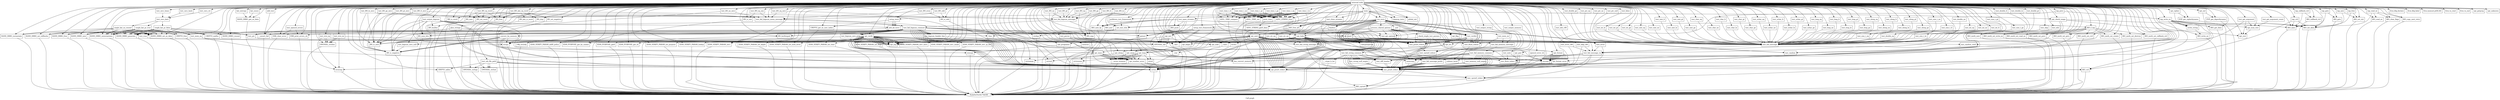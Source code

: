 digraph "Call graph" {
	label="Call graph";

	Node0x55e3b1253820 [shape=record,label="{external node}"];
	Node0x55e3b1253820 -> Node0x55e3b1353b00;
	Node0x55e3b1253820 -> Node0x55e3b1244120;
	Node0x55e3b1253820 -> Node0x55e3b121d6e0;
	Node0x55e3b1253820 -> Node0x55e3b121d7b0;
	Node0x55e3b1253820 -> Node0x55e3b121d850;
	Node0x55e3b1253820 -> Node0x55e3b1315110;
	Node0x55e3b1253820 -> Node0x55e3b17b5c30;
	Node0x55e3b1253820 -> Node0x55e3b13152d0;
	Node0x55e3b1253820 -> Node0x55e3b17b6120;
	Node0x55e3b1253820 -> Node0x55e3b17b6230;
	Node0x55e3b1253820 -> Node0x55e3b1315300;
	Node0x55e3b1253820 -> Node0x55e3b17af380;
	Node0x55e3b1253820 -> Node0x55e3b1315490;
	Node0x55e3b1253820 -> Node0x55e3b1315500;
	Node0x55e3b1253820 -> Node0x55e3b1315570;
	Node0x55e3b1253820 -> Node0x55e3b13155e0;
	Node0x55e3b1253820 -> Node0x55e3b1315650;
	Node0x55e3b1253820 -> Node0x55e3b17b5300;
	Node0x55e3b1253820 -> Node0x55e3b17b5780;
	Node0x55e3b1253820 -> Node0x55e3b17b6190;
	Node0x55e3b1253820 -> Node0x55e3b17b57b0;
	Node0x55e3b1253820 -> Node0x55e3b17af9b0;
	Node0x55e3b1253820 -> Node0x55e3b17afa20;
	Node0x55e3b1253820 -> Node0x55e3b12450b0;
	Node0x55e3b1253820 -> Node0x55e3b17afb20;
	Node0x55e3b1253820 -> Node0x55e3b17afb90;
	Node0x55e3b1253820 -> Node0x55e3b17afc00;
	Node0x55e3b1253820 -> Node0x55e3b17afc30;
	Node0x55e3b1253820 -> Node0x55e3b17afe90;
	Node0x55e3b1253820 -> Node0x55e3b17b0080;
	Node0x55e3b1253820 -> Node0x55e3b17b00f0;
	Node0x55e3b1253820 -> Node0x55e3b17b0190;
	Node0x55e3b1253820 -> Node0x55e3b17b0230;
	Node0x55e3b1253820 -> Node0x55e3b17b0ae0;
	Node0x55e3b1253820 -> Node0x55e3b17b2960;
	Node0x55e3b1253820 -> Node0x55e3b17b2a00;
	Node0x55e3b1253820 -> Node0x55e3b17b2aa0;
	Node0x55e3b1253820 -> Node0x55e3b17b2b10;
	Node0x55e3b1253820 -> Node0x55e3b17b2b80;
	Node0x55e3b1253820 -> Node0x55e3b17b2c90;
	Node0x55e3b1253820 -> Node0x55e3b17b2d00;
	Node0x55e3b1253820 -> Node0x55e3b17b2d30;
	Node0x55e3b1253820 -> Node0x55e3b17b2e40;
	Node0x55e3b1253820 -> Node0x55e3b17b2e70;
	Node0x55e3b1253820 -> Node0x55e3b17b2f20;
	Node0x55e3b1253820 -> Node0x55e3b17b30a0;
	Node0x55e3b1253820 -> Node0x55e3b17b31a0;
	Node0x55e3b1253820 -> Node0x55e3b17b3550;
	Node0x55e3b1253820 -> Node0x55e3b17b3660;
	Node0x55e3b1253820 -> Node0x55e3b17b3770;
	Node0x55e3b1253820 -> Node0x55e3b17b3470;
	Node0x55e3b1253820 -> Node0x55e3b17b37a0;
	Node0x55e3b1253820 -> Node0x55e3b17afec0;
	Node0x55e3b1253820 -> Node0x55e3b17b2bb0;
	Node0x55e3b1253820 -> Node0x55e3b17b2370;
	Node0x55e3b1253820 -> Node0x55e3b17affe0;
	Node0x55e3b1253820 -> Node0x55e3b17b3240;
	Node0x55e3b1253820 -> Node0x55e3b17afd50;
	Node0x55e3b1253820 -> Node0x55e3b17b3a10;
	Node0x55e3b1253820 -> Node0x55e3b17b3a40;
	Node0x55e3b1253820 -> Node0x55e3b17b3be0;
	Node0x55e3b1253820 -> Node0x55e3b17b3cc0;
	Node0x55e3b1253820 -> Node0x55e3b17b3cf0;
	Node0x55e3b1253820 -> Node0x55e3b17b3d60;
	Node0x55e3b1253820 -> Node0x55e3b17b3e10;
	Node0x55e3b1253820 -> Node0x55e3b17b3eb0;
	Node0x55e3b1253820 -> Node0x55e3b17b4030;
	Node0x55e3b1253820 -> Node0x55e3b17b4060;
	Node0x55e3b1253820 -> Node0x55e3b17b41d0;
	Node0x55e3b1253820 -> Node0x55e3b17b4200;
	Node0x55e3b1253820 -> Node0x55e3b17b4270;
	Node0x55e3b1253820 -> Node0x55e3b17b0340;
	Node0x55e3b1253820 -> Node0x55e3b17b03e0;
	Node0x55e3b1253820 -> Node0x55e3b17b0480;
	Node0x55e3b1253820 -> Node0x55e3b17b0520;
	Node0x55e3b1253820 -> Node0x55e3b17b05c0;
	Node0x55e3b1253820 -> Node0x55e3b17b0660;
	Node0x55e3b1253820 -> Node0x55e3b17b0700;
	Node0x55e3b1253820 -> Node0x55e3b17b07a0;
	Node0x55e3b1253820 -> Node0x55e3b17b0840;
	Node0x55e3b1253820 -> Node0x55e3b17b08e0;
	Node0x55e3b1253820 -> Node0x55e3b17b0980;
	Node0x55e3b1253820 -> Node0x55e3b17b0a20;
	Node0x55e3b1253820 -> Node0x55e3b13f32b0;
	Node0x55e3b1253820 -> Node0x55e3b13f3350;
	Node0x55e3b1253820 -> Node0x55e3b13f33f0;
	Node0x55e3b1253820 -> Node0x55e3b13f3490;
	Node0x55e3b1253820 -> Node0x55e3b13f3530;
	Node0x55e3b1253820 -> Node0x55e3b13f35d0;
	Node0x55e3b1253820 -> Node0x55e3b13f3670;
	Node0x55e3b1253820 -> Node0x55e3b13f3710;
	Node0x55e3b1253820 -> Node0x55e3b13f37b0;
	Node0x55e3b1253820 -> Node0x55e3b13f3850;
	Node0x55e3b1253820 -> Node0x55e3b13f38f0;
	Node0x55e3b1253820 -> Node0x55e3b13f3990;
	Node0x55e3b1253820 -> Node0x55e3b13f3a30;
	Node0x55e3b1253820 -> Node0x55e3b13f3ad0;
	Node0x55e3b1253820 -> Node0x55e3b13f3b70;
	Node0x55e3b1253820 -> Node0x55e3b13f3c10;
	Node0x55e3b1253820 -> Node0x55e3b13f3cb0;
	Node0x55e3b1253820 -> Node0x55e3b13f3d50;
	Node0x55e3b1253820 -> Node0x55e3b13f3df0;
	Node0x55e3b1253820 -> Node0x55e3b13f3e90;
	Node0x55e3b1253820 -> Node0x55e3b13f3f30;
	Node0x55e3b1253820 -> Node0x55e3b13f3fd0;
	Node0x55e3b1253820 -> Node0x55e3b13f4070;
	Node0x55e3b1253820 -> Node0x55e3b13f4110;
	Node0x55e3b1253820 -> Node0x55e3b13f41b0;
	Node0x55e3b1253820 -> Node0x55e3b13f4250;
	Node0x55e3b1253820 -> Node0x55e3b13f42f0;
	Node0x55e3b1253820 -> Node0x55e3b13f4390;
	Node0x55e3b1253820 -> Node0x55e3b13f4430;
	Node0x55e3b1253820 -> Node0x55e3b13f44d0;
	Node0x55e3b1253820 -> Node0x55e3b13f4570;
	Node0x55e3b1253820 -> Node0x55e3b13f4610;
	Node0x55e3b1253820 -> Node0x55e3b13f46b0;
	Node0x55e3b1253820 -> Node0x55e3b13f4750;
	Node0x55e3b1253820 -> Node0x55e3b13f47f0;
	Node0x55e3b1253820 -> Node0x55e3b13f4890;
	Node0x55e3b1253820 -> Node0x55e3b13f4930;
	Node0x55e3b1253820 -> Node0x55e3b13f49d0;
	Node0x55e3b1253820 -> Node0x55e3b1315370;
	Node0x55e3b1253820 -> Node0x55e3b1315420;
	Node0x55e3b1253820 -> Node0x55e3b13f4ad0;
	Node0x55e3b1253820 -> Node0x55e3b13f4b70;
	Node0x55e3b1253820 -> Node0x55e3b13f4d30;
	Node0x55e3b1253820 -> Node0x55e3b13f4d60;
	Node0x55e3b1253820 -> Node0x55e3b13f4ea0;
	Node0x55e3b1253820 -> Node0x55e3b13f4f40;
	Node0x55e3b1253820 -> Node0x55e3b13f22a0;
	Node0x55e3b1253820 -> Node0x55e3b13156c0;
	Node0x55e3b1253820 -> Node0x55e3b13f22d0;
	Node0x55e3b1253820 -> Node0x55e3b13f24b0;
	Node0x55e3b1253820 -> Node0x55e3b13f24e0;
	Node0x55e3b1253820 -> Node0x55e3b13f25e0;
	Node0x55e3b1253820 -> Node0x55e3b13f2740;
	Node0x55e3b1253820 -> Node0x55e3b13f27b0;
	Node0x55e3b1253820 -> Node0x55e3b13f2910;
	Node0x55e3b1253820 -> Node0x55e3b13f2940;
	Node0x55e3b1253820 -> Node0x55e3b13f2a00;
	Node0x55e3b1253820 -> Node0x55e3b13f2ac0;
	Node0x55e3b1253820 -> Node0x55e3b13f2bc0;
	Node0x55e3b1253820 -> Node0x55e3b13f2d40;
	Node0x55e3b1253820 -> Node0x55e3b13f2d70;
	Node0x55e3b1253820 -> Node0x55e3b13f2de0;
	Node0x55e3b1253820 -> Node0x55e3b13f2f30;
	Node0x55e3b1253820 -> Node0x55e3b13f2fa0;
	Node0x55e3b1253820 -> Node0x55e3b13f30f0;
	Node0x55e3b1253820 -> Node0x55e3b13f3160;
	Node0x55e3b1253820 -> Node0x55e3b13f5110;
	Node0x55e3b1253820 -> Node0x55e3b13f51b0;
	Node0x55e3b1253820 -> Node0x55e3b13f5220;
	Node0x55e3b1253820 -> Node0x55e3b13f5310;
	Node0x55e3b1253820 -> Node0x55e3b13f5340;
	Node0x55e3b1253820 -> Node0x55e3b13f5440;
	Node0x55e3b1253820 -> Node0x55e3b13f54e0;
	Node0x55e3b1253820 -> Node0x55e3b13f5470;
	Node0x55e3b1253820 -> Node0x55e3b13f5670;
	Node0x55e3b1253820 -> Node0x55e3b13f58b0;
	Node0x55e3b1253820 -> Node0x55e3b13f5920;
	Node0x55e3b1253820 -> Node0x55e3b13f5950;
	Node0x55e3b1253820 -> Node0x55e3b13f5a00;
	Node0x55e3b1253820 -> Node0x55e3b13f5c10;
	Node0x55e3b1253820 -> Node0x55e3b13f5c80;
	Node0x55e3b1253820 -> Node0x55e3b13f5cb0;
	Node0x55e3b1253820 -> Node0x55e3b13f5ee0;
	Node0x55e3b1253820 -> Node0x55e3b13f5fb0;
	Node0x55e3b1253820 -> Node0x55e3b13f60b0;
	Node0x55e3b1253820 -> Node0x55e3b13f60e0;
	Node0x55e3b1253820 -> Node0x55e3b1239be0;
	Node0x55e3b1253820 -> Node0x55e3b1239d60;
	Node0x55e3b1253820 -> Node0x55e3b1239ee0;
	Node0x55e3b1253820 -> Node0x55e3b123a060;
	Node0x55e3b1253820 -> Node0x55e3b123a250;
	Node0x55e3b1253820 -> Node0x55e3b123a2c0;
	Node0x55e3b1253820 -> Node0x55e3b17afdc0;
	Node0x55e3b1253820 -> Node0x55e3b17b2570;
	Node0x55e3b1253820 -> Node0x55e3b123a2f0;
	Node0x55e3b1253820 -> Node0x55e3b123a4c0;
	Node0x55e3b1253820 -> Node0x55e3b123a530;
	Node0x55e3b1253820 -> Node0x55e3b123aa80;
	Node0x55e3b1253820 -> Node0x55e3b123ab20;
	Node0x55e3b1253820 -> Node0x55e3b123ab90;
	Node0x55e3b1253820 -> Node0x55e3b123ac80;
	Node0x55e3b1253820 -> Node0x55e3b17b27a0;
	Node0x55e3b1253820 -> Node0x55e3b123acb0;
	Node0x55e3b1253820 -> Node0x55e3b123ad70;
	Node0x55e3b1253820 -> Node0x55e3b123af60;
	Node0x55e3b1253820 -> Node0x55e3b123afd0;
	Node0x55e3b1253820 -> Node0x55e3b123b250;
	Node0x55e3b1253820 -> Node0x55e3b123b280;
	Node0x55e3b1253820 -> Node0x55e3b123b470;
	Node0x55e3b1253820 -> Node0x55e3b123b4a0;
	Node0x55e3b1253820 -> Node0x55e3b123b690;
	Node0x55e3b1253820 -> Node0x55e3b17b2730;
	Node0x55e3b1253820 -> Node0x55e3b123b6c0;
	Node0x55e3b1253820 -> Node0x55e3b123b880;
	Node0x55e3b1253820 -> Node0x55e3b123b8f0;
	Node0x55e3b1253820 -> Node0x55e3b123b960;
	Node0x55e3b1253820 -> Node0x55e3b123b9d0;
	Node0x55e3b1253820 -> Node0x55e3b123ba40;
	Node0x55e3b1253820 -> Node0x55e3b123bec0;
	Node0x55e3b1253820 -> Node0x55e3b123bf30;
	Node0x55e3b1253820 -> Node0x55e3b123bfa0;
	Node0x55e3b1253820 -> Node0x55e3b123c010;
	Node0x55e3b1253820 -> Node0x55e3b123c080;
	Node0x55e3b1253820 -> Node0x55e3b123c900;
	Node0x55e3b1253820 -> Node0x55e3b123c970;
	Node0x55e3b1253820 -> Node0x55e3b123c9e0;
	Node0x55e3b1253820 -> Node0x55e3b123ca50;
	Node0x55e3b1253820 -> Node0x55e3b17b2610;
	Node0x55e3b1253820 -> Node0x55e3b123cdc0;
	Node0x55e3b1253820 -> Node0x55e3b123cd50;
	Node0x55e3b1253820 -> Node0x55e3b123cea0;
	Node0x55e3b1253820 -> Node0x55e3b17b26c0;
	Node0x55e3b1253820 -> Node0x55e3b123cf70;
	Node0x55e3b1253820 -> Node0x55e3b17b36d0;
	Node0x55e3b1253820 -> Node0x55e3b17b35c0;
	Node0x55e3b1253820 -> Node0x55e3b17b25a0;
	Node0x55e3b1253820 -> Node0x55e3b17b3210;
	Node0x55e3b1253820 -> Node0x55e3b123cfd0;
	Node0x55e3b1253820 -> Node0x55e3b123d160;
	Node0x55e3b1253820 -> Node0x55e3b123d1d0;
	Node0x55e3b1253820 -> Node0x55e3b17b34e0;
	Node0x55e3b1253820 -> Node0x55e3b123d2d0;
	Node0x55e3b1253820 -> Node0x55e3b17b2840;
	Node0x55e3b1253820 -> Node0x55e3b123d370;
	Node0x55e3b1253820 -> Node0x55e3b17b38e0;
	Node0x55e3b1253820 -> Node0x55e3b17aff70;
	Node0x55e3b1253820 -> Node0x55e3b123d470;
	Node0x55e3b1253820 -> Node0x55e3b17b28b0;
	Node0x55e3b1253820 -> Node0x55e3b123d570;
	Node0x55e3b1253820 -> Node0x55e3b13f4ba0;
	Node0x55e3b1253820 -> Node0x55e3b123d910;
	Node0x55e3b1253820 -> Node0x55e3b123de10;
	Node0x55e3b1253820 -> Node0x55e3b13f2680;
	Node0x55e3b1253820 -> Node0x55e3b123dfa0;
	Node0x55e3b1253820 -> Node0x55e3b123e110;
	Node0x55e3b1253820 -> Node0x55e3b13f2850;
	Node0x55e3b1253820 -> Node0x55e3b123e7b0;
	Node0x55e3b1253820 -> Node0x55e3b123e820;
	Node0x55e3b1253820 -> Node0x55e3b13f2440;
	Node0x55e3b1253820 -> Node0x55e3b123ea90;
	Node0x55e3b1253820 -> Node0x55e3b17b32b0;
	Node0x55e3b1253820 -> Node0x55e3b123d0b0;
	Node0x55e3b1253820 -> Node0x55e3b1575750;
	Node0x55e3b1253820 -> Node0x55e3b1575bc0;
	Node0x55e3b1253820 -> Node0x55e3b15757f0;
	Node0x55e3b1253820 -> Node0x55e3b1575e20;
	Node0x55e3b1253820 -> Node0x55e3b1575780;
	Node0x55e3b1253820 -> Node0x55e3b1576010;
	Node0x55e3b1253820 -> Node0x55e3b15758f0;
	Node0x55e3b1253820 -> Node0x55e3b15760b0;
	Node0x55e3b1253820 -> Node0x55e3b1575960;
	Node0x55e3b1253820 -> Node0x55e3b1576210;
	Node0x55e3b1253820 -> Node0x55e3b15759d0;
	Node0x55e3b1253820 -> Node0x55e3b1576390;
	Node0x55e3b1253820 -> Node0x55e3b1575a40;
	Node0x55e3b1253820 -> Node0x55e3b1237cb0;
	Node0x55e3b1253820 -> Node0x55e3b1575ab0;
	Node0x55e3b1253820 -> Node0x55e3b1237da0;
	Node0x55e3b1253820 -> Node0x55e3b1575b20;
	Node0x55e3b1253820 -> Node0x55e3b1575c30;
	Node0x55e3b1253820 -> Node0x55e3b1237e40;
	Node0x55e3b1253820 -> Node0x55e3b1575c60;
	Node0x55e3b1253820 -> Node0x55e3b1237c40;
	Node0x55e3b1253820 -> Node0x55e3b1576150;
	Node0x55e3b1253820 -> Node0x55e3b1575ec0;
	Node0x55e3b1253820 -> Node0x55e3b1575e50;
	Node0x55e3b1253820 -> Node0x55e3b1575f70;
	Node0x55e3b1253820 -> Node0x55e3b1575cd0;
	Node0x55e3b1253820 -> Node0x55e3b12380b0;
	Node0x55e3b1244120 [shape=record,label="{CRYPTO_get_ex_new_index}"];
	Node0x55e3b1244120 -> Node0x55e3b17b63f0;
	Node0x55e3b1353b00 [shape=record,label="{setup_tests}"];
	Node0x55e3b1353b00 -> Node0x55e3b1244120;
	Node0x55e3b1353b00 -> Node0x55e3b12450b0;
	Node0x55e3b1353b00 -> Node0x55e3b12450b0;
	Node0x55e3b1353b00 -> Node0x55e3b12450b0;
	Node0x55e3b121d6e0 [shape=record,label="{test_cavs_ctr}"];
	Node0x55e3b121d6e0 -> Node0x55e3b121d710;
	Node0x55e3b121d7b0 [shape=record,label="{test_cavs_hmac}"];
	Node0x55e3b121d7b0 -> Node0x55e3b121d710;
	Node0x55e3b121d850 [shape=record,label="{test_cavs_hash}"];
	Node0x55e3b121d850 -> Node0x55e3b121d710;
	Node0x55e3b1315110 [shape=record,label="{llvm.dbg.declare}"];
	Node0x55e3b121d710 [shape=record,label="{test_cavs_kats}"];
	Node0x55e3b121d710 -> Node0x55e3b1315180;
	Node0x55e3b121d710 -> Node0x55e3b1315220;
	Node0x55e3b121d710 -> Node0x55e3b13151b0;
	Node0x55e3b1315180 [shape=record,label="{single_kat_no_reseed}"];
	Node0x55e3b1315180 -> Node0x55e3b13152d0;
	Node0x55e3b1315180 -> Node0x55e3b1315370;
	Node0x55e3b1315180 -> Node0x55e3b1315300;
	Node0x55e3b1315180 -> Node0x55e3b1315420;
	Node0x55e3b1315180 -> Node0x55e3b1315490;
	Node0x55e3b1315180 -> Node0x55e3b1315500;
	Node0x55e3b1315180 -> Node0x55e3b1315570;
	Node0x55e3b1315180 -> Node0x55e3b1315420;
	Node0x55e3b1315180 -> Node0x55e3b13155e0;
	Node0x55e3b1315180 -> Node0x55e3b1315420;
	Node0x55e3b1315180 -> Node0x55e3b13155e0;
	Node0x55e3b1315180 -> Node0x55e3b1315420;
	Node0x55e3b1315180 -> Node0x55e3b1315650;
	Node0x55e3b1315180 -> Node0x55e3b1315420;
	Node0x55e3b1315180 -> Node0x55e3b13156c0;
	Node0x55e3b1315180 -> Node0x55e3b17b5300;
	Node0x55e3b1315180 -> Node0x55e3b1315650;
	Node0x55e3b1315180 -> Node0x55e3b17b5780;
	Node0x55e3b1315220 [shape=record,label="{single_kat_pr_false}"];
	Node0x55e3b1315220 -> Node0x55e3b13152d0;
	Node0x55e3b1315220 -> Node0x55e3b1315370;
	Node0x55e3b1315220 -> Node0x55e3b1315300;
	Node0x55e3b1315220 -> Node0x55e3b1315420;
	Node0x55e3b1315220 -> Node0x55e3b1315490;
	Node0x55e3b1315220 -> Node0x55e3b1315500;
	Node0x55e3b1315220 -> Node0x55e3b1315570;
	Node0x55e3b1315220 -> Node0x55e3b1315420;
	Node0x55e3b1315220 -> Node0x55e3b17b57b0;
	Node0x55e3b1315220 -> Node0x55e3b1315420;
	Node0x55e3b1315220 -> Node0x55e3b13155e0;
	Node0x55e3b1315220 -> Node0x55e3b1315420;
	Node0x55e3b1315220 -> Node0x55e3b13155e0;
	Node0x55e3b1315220 -> Node0x55e3b1315420;
	Node0x55e3b1315220 -> Node0x55e3b1315650;
	Node0x55e3b1315220 -> Node0x55e3b1315420;
	Node0x55e3b1315220 -> Node0x55e3b13156c0;
	Node0x55e3b1315220 -> Node0x55e3b17b5300;
	Node0x55e3b1315220 -> Node0x55e3b1315650;
	Node0x55e3b1315220 -> Node0x55e3b17b5780;
	Node0x55e3b13151b0 [shape=record,label="{single_kat_pr_true}"];
	Node0x55e3b13151b0 -> Node0x55e3b13152d0;
	Node0x55e3b13151b0 -> Node0x55e3b1315370;
	Node0x55e3b13151b0 -> Node0x55e3b1315300;
	Node0x55e3b13151b0 -> Node0x55e3b1315420;
	Node0x55e3b13151b0 -> Node0x55e3b1315490;
	Node0x55e3b13151b0 -> Node0x55e3b1315500;
	Node0x55e3b13151b0 -> Node0x55e3b1315570;
	Node0x55e3b13151b0 -> Node0x55e3b1315420;
	Node0x55e3b13151b0 -> Node0x55e3b13155e0;
	Node0x55e3b13151b0 -> Node0x55e3b1315420;
	Node0x55e3b13151b0 -> Node0x55e3b13155e0;
	Node0x55e3b13151b0 -> Node0x55e3b1315420;
	Node0x55e3b13151b0 -> Node0x55e3b1315650;
	Node0x55e3b13151b0 -> Node0x55e3b1315420;
	Node0x55e3b13151b0 -> Node0x55e3b13156c0;
	Node0x55e3b13151b0 -> Node0x55e3b17b5300;
	Node0x55e3b13151b0 -> Node0x55e3b1315650;
	Node0x55e3b13151b0 -> Node0x55e3b17b5780;
	Node0x55e3b17b5c30 [shape=record,label="{llvm.dbg.label}"];
	Node0x55e3b13152d0 [shape=record,label="{RAND_DRBG_new}"];
	Node0x55e3b13152d0 -> Node0x55e3b17b63f0;
	Node0x55e3b17b6120 [shape=record,label="{kat_entropy}"];
	Node0x55e3b17b6120 -> Node0x55e3b17b6190;
	Node0x55e3b17b0190 [shape=record,label="{free}"];
	Node0x55e3b17b0190 -> Node0x55e3b17b63f0;
	Node0x55e3b17b6230 [shape=record,label="{kat_nonce}"];
	Node0x55e3b17b6230 -> Node0x55e3b17b6190;
	Node0x55e3b1315300 [shape=record,label="{RAND_DRBG_set_callbacks}"];
	Node0x55e3b1315300 -> Node0x55e3b17b63f0;
	Node0x55e3b17af380 [shape=record,label="{llvm.memset.p0i8.i64}"];
	Node0x55e3b1315490 [shape=record,label="{RAND_DRBG_set_ex_data}"];
	Node0x55e3b1315490 -> Node0x55e3b17b63f0;
	Node0x55e3b1315500 [shape=record,label="{CRYPTO_malloc}"];
	Node0x55e3b1315500 -> Node0x55e3b17b63f0;
	Node0x55e3b1315570 [shape=record,label="{RAND_DRBG_instantiate}"];
	Node0x55e3b1315570 -> Node0x55e3b17b63f0;
	Node0x55e3b13155e0 [shape=record,label="{RAND_DRBG_generate}"];
	Node0x55e3b13155e0 -> Node0x55e3b17b63f0;
	Node0x55e3b1315650 [shape=record,label="{RAND_DRBG_uninstantiate}"];
	Node0x55e3b1315650 -> Node0x55e3b17b63f0;
	Node0x55e3b17b5300 [shape=record,label="{CRYPTO_free}"];
	Node0x55e3b17b5300 -> Node0x55e3b17b63f0;
	Node0x55e3b17b5780 [shape=record,label="{RAND_DRBG_free}"];
	Node0x55e3b17b5780 -> Node0x55e3b17b63f0;
	Node0x55e3b17b6190 [shape=record,label="{RAND_DRBG_get_ex_data}"];
	Node0x55e3b17b6190 -> Node0x55e3b17b63f0;
	Node0x55e3b17b57b0 [shape=record,label="{RAND_DRBG_reseed}"];
	Node0x55e3b17b57b0 -> Node0x55e3b17b63f0;
	Node0x55e3b17af9b0 [shape=record,label="{add_test}"];
	Node0x55e3b17af9b0 -> Node0x55e3b17afa20;
	Node0x55e3b17afa20 [shape=record,label="{__assert_fail}"];
	Node0x55e3b17afa20 -> Node0x55e3b17b63f0;
	Node0x55e3b12450b0 [shape=record,label="{add_all_tests}"];
	Node0x55e3b12450b0 -> Node0x55e3b17afa20;
	Node0x55e3b17afb20 [shape=record,label="{subtest_level}"];
	Node0x55e3b17afb90 [shape=record,label="{setup_test_framework}"];
	Node0x55e3b17afb90 -> Node0x55e3b17afc00;
	Node0x55e3b17afb90 -> Node0x55e3b17afc00;
	Node0x55e3b17afb90 -> Node0x55e3b17afc30;
	Node0x55e3b17afb90 -> Node0x55e3b17afc30;
	Node0x55e3b17afb90 -> Node0x55e3b17afce0;
	Node0x55e3b17afb90 -> Node0x55e3b17afd50;
	Node0x55e3b17afb90 -> Node0x55e3b17afdc0;
	Node0x55e3b17afc00 [shape=record,label="{getenv}"];
	Node0x55e3b17afc00 -> Node0x55e3b17b63f0;
	Node0x55e3b17afc30 [shape=record,label="{atoi}"];
	Node0x55e3b17afc30 -> Node0x55e3b17b63f0;
	Node0x55e3b17afce0 [shape=record,label="{set_seed}"];
	Node0x55e3b17afce0 -> Node0x55e3b17afe90;
	Node0x55e3b17afce0 -> Node0x55e3b17afb20;
	Node0x55e3b17afce0 -> Node0x55e3b17afec0;
	Node0x55e3b17afce0 -> Node0x55e3b17aff70;
	Node0x55e3b17afce0 -> Node0x55e3b17affe0;
	Node0x55e3b17afe90 [shape=record,label="{time}"];
	Node0x55e3b17afe90 -> Node0x55e3b17b63f0;
	Node0x55e3b17b0080 [shape=record,label="{pulldown_test_framework}"];
	Node0x55e3b17b0080 -> Node0x55e3b17b00f0;
	Node0x55e3b17b00f0 [shape=record,label="{set_test_title}"];
	Node0x55e3b17b00f0 -> Node0x55e3b17b0190;
	Node0x55e3b17b00f0 -> Node0x55e3b17b0230;
	Node0x55e3b17b0230 [shape=record,label="{strdup}"];
	Node0x55e3b17b0230 -> Node0x55e3b17b63f0;
	Node0x55e3b17b0ae0 [shape=record,label="{run_tests}"];
	Node0x55e3b17b0ae0 -> Node0x55e3b17b2340;
	Node0x55e3b17b0ae0 -> Node0x55e3b17afec0;
	Node0x55e3b17b0ae0 -> Node0x55e3b17afec0;
	Node0x55e3b17b0ae0 -> Node0x55e3b17afec0;
	Node0x55e3b17b0ae0 -> Node0x55e3b17aff70;
	Node0x55e3b17b0ae0 -> Node0x55e3b17b2370;
	Node0x55e3b17b0ae0 -> Node0x55e3b17afec0;
	Node0x55e3b17b0ae0 -> Node0x55e3b17afec0;
	Node0x55e3b17b0ae0 -> Node0x55e3b17aff70;
	Node0x55e3b17b0ae0 -> Node0x55e3b17b00f0;
	Node0x55e3b17b0ae0 -> Node0x55e3b17b63f0;
	Node0x55e3b17b0ae0 -> Node0x55e3b17b2420;
	Node0x55e3b17b0ae0 -> Node0x55e3b17b2490;
	Node0x55e3b17b0ae0 -> Node0x55e3b17afec0;
	Node0x55e3b17b0ae0 -> Node0x55e3b17afec0;
	Node0x55e3b17b0ae0 -> Node0x55e3b17aff70;
	Node0x55e3b17b0ae0 -> Node0x55e3b17b2370;
	Node0x55e3b17b0ae0 -> Node0x55e3b17b2500;
	Node0x55e3b17b0ae0 -> Node0x55e3b17b00f0;
	Node0x55e3b17b0ae0 -> Node0x55e3b17b63f0;
	Node0x55e3b17b0ae0 -> Node0x55e3b17b2490;
	Node0x55e3b17b0ae0 -> Node0x55e3b17b2420;
	Node0x55e3b17b0ae0 -> Node0x55e3b17b2420;
	Node0x55e3b17b0ae0 -> Node0x55e3b17b2420;
	Node0x55e3b17b2340 [shape=record,label="{process_shared_options}"];
	Node0x55e3b17b2340 -> Node0x55e3b17b2570;
	Node0x55e3b17b2340 -> Node0x55e3b17b2610;
	Node0x55e3b17b2340 -> Node0x55e3b17afd50;
	Node0x55e3b17b2340 -> Node0x55e3b17b25a0;
	Node0x55e3b17b2340 -> Node0x55e3b17b26c0;
	Node0x55e3b17b2340 -> Node0x55e3b17b2730;
	Node0x55e3b17b2340 -> Node0x55e3b17b26c0;
	Node0x55e3b17b2340 -> Node0x55e3b17b2730;
	Node0x55e3b17b2340 -> Node0x55e3b17b27a0;
	Node0x55e3b17b2340 -> Node0x55e3b17b2730;
	Node0x55e3b17b2340 -> Node0x55e3b17b27a0;
	Node0x55e3b17b2340 -> Node0x55e3b17b2730;
	Node0x55e3b17b2340 -> Node0x55e3b17b27a0;
	Node0x55e3b17b2340 -> Node0x55e3b17afce0;
	Node0x55e3b17b2340 -> Node0x55e3b17b2810;
	Node0x55e3b17b2420 [shape=record,label="{test_verdict}"];
	Node0x55e3b17b2420 -> Node0x55e3b17aff70;
	Node0x55e3b17b2420 -> Node0x55e3b17b28b0;
	Node0x55e3b17b2420 -> Node0x55e3b17afec0;
	Node0x55e3b17b2420 -> Node0x55e3b17b2840;
	Node0x55e3b17b2420 -> Node0x55e3b17afec0;
	Node0x55e3b17b2420 -> Node0x55e3b17afec0;
	Node0x55e3b17b2420 -> Node0x55e3b17aff70;
	Node0x55e3b17b2490 [shape=record,label="{finalize}"];
	Node0x55e3b17b2490 -> Node0x55e3b17b2960;
	Node0x55e3b17b2490 -> Node0x55e3b17b2a00;
	Node0x55e3b17b2500 [shape=record,label="{gcd}"];
	Node0x55e3b17b2960 [shape=record,label="{ERR_clear_error}"];
	Node0x55e3b17b2960 -> Node0x55e3b17b63f0;
	Node0x55e3b17b2a00 [shape=record,label="{ERR_print_errors_cb}"];
	Node0x55e3b17b2a00 -> Node0x55e3b17b63f0;
	Node0x55e3b17b2aa0 [shape=record,label="{llvm.va_start}"];
	Node0x55e3b17b2b10 [shape=record,label="{llvm.va_end}"];
	Node0x55e3b17b2810 [shape=record,label="{check_single_test_params}"];
	Node0x55e3b17b2810 -> Node0x55e3b17b2b80;
	Node0x55e3b17b2810 -> Node0x55e3b17afc30;
	Node0x55e3b17b2810 -> Node0x55e3b17b2bb0;
	Node0x55e3b17b2810 -> Node0x55e3b17b2bb0;
	Node0x55e3b17b2810 -> Node0x55e3b17b2bb0;
	Node0x55e3b13f3350 [shape=record,label="{test_char_lt}"];
	Node0x55e3b13f3350 -> Node0x55e3b17b4330;
	Node0x55e3b13f33f0 [shape=record,label="{test_char_le}"];
	Node0x55e3b13f33f0 -> Node0x55e3b17b4330;
	Node0x55e3b13f3490 [shape=record,label="{test_char_gt}"];
	Node0x55e3b13f3490 -> Node0x55e3b17b4330;
	Node0x55e3b13f3530 [shape=record,label="{test_char_ge}"];
	Node0x55e3b13f3530 -> Node0x55e3b17b4330;
	Node0x55e3b13f35d0 [shape=record,label="{test_uchar_eq}"];
	Node0x55e3b13f35d0 -> Node0x55e3b17b4330;
	Node0x55e3b13f3670 [shape=record,label="{test_uchar_ne}"];
	Node0x55e3b13f3670 -> Node0x55e3b17b4330;
	Node0x55e3b13f3710 [shape=record,label="{test_uchar_lt}"];
	Node0x55e3b13f3710 -> Node0x55e3b17b4330;
	Node0x55e3b13f37b0 [shape=record,label="{test_uchar_le}"];
	Node0x55e3b13f37b0 -> Node0x55e3b17b4330;
	Node0x55e3b17b2b80 [shape=record,label="{strcmp}"];
	Node0x55e3b17b2b80 -> Node0x55e3b17b63f0;
	Node0x55e3b17b2c90 [shape=record,label="{glue_strings}"];
	Node0x55e3b17b2c90 -> Node0x55e3b17b2d00;
	Node0x55e3b17b2c90 -> Node0x55e3b1315500;
	Node0x55e3b17b2c90 -> Node0x55e3b1315370;
	Node0x55e3b17b2c90 -> Node0x55e3b17b2d30;
	Node0x55e3b17b2c90 -> Node0x55e3b17b2d00;
	Node0x55e3b17b2d00 [shape=record,label="{strlen}"];
	Node0x55e3b17b2d00 -> Node0x55e3b17b63f0;
	Node0x55e3b17b2d30 [shape=record,label="{strcpy}"];
	Node0x55e3b17b2d30 -> Node0x55e3b17b63f0;
	Node0x55e3b17b2e40 [shape=record,label="{test_mk_file_path}"];
	Node0x55e3b17b2e40 -> Node0x55e3b17b2d00;
	Node0x55e3b17b2e40 -> Node0x55e3b17b2d00;
	Node0x55e3b17b2e40 -> Node0x55e3b17b2d00;
	Node0x55e3b17b2e40 -> Node0x55e3b17b2e70;
	Node0x55e3b17b2e40 -> Node0x55e3b17b2f20;
	Node0x55e3b17b2e40 -> Node0x55e3b17b30a0;
	Node0x55e3b17b2e40 -> Node0x55e3b17b30a0;
	Node0x55e3b17b2e70 [shape=record,label="{CRYPTO_zalloc}"];
	Node0x55e3b17b2e70 -> Node0x55e3b17b63f0;
	Node0x55e3b17b2f20 [shape=record,label="{OPENSSL_strlcpy}"];
	Node0x55e3b17b2f20 -> Node0x55e3b17b63f0;
	Node0x55e3b17b30a0 [shape=record,label="{OPENSSL_strlcat}"];
	Node0x55e3b17b30a0 -> Node0x55e3b17b63f0;
	Node0x55e3b17b31a0 [shape=record,label="{main}"];
	Node0x55e3b17b31a0 -> Node0x55e3b17b3210;
	Node0x55e3b17b31a0 -> Node0x55e3b17b32b0;
	Node0x55e3b17b31a0 -> Node0x55e3b17b2bb0;
	Node0x55e3b17b31a0 -> Node0x55e3b17afb90;
	Node0x55e3b17b31a0 -> Node0x55e3b1353b00;
	Node0x55e3b17b31a0 -> Node0x55e3b17b0ae0;
	Node0x55e3b17b31a0 -> Node0x55e3b17b3240;
	Node0x55e3b17b31a0 -> Node0x55e3b17b3470;
	Node0x55e3b17b31a0 -> Node0x55e3b17afd50;
	Node0x55e3b17b31a0 -> Node0x55e3b17b25a0;
	Node0x55e3b17b31a0 -> Node0x55e3b17b0080;
	Node0x55e3b17b31a0 -> Node0x55e3b17b34e0;
	Node0x55e3b17b3550 [shape=record,label="{test_get_argument_count}"];
	Node0x55e3b17b3550 -> Node0x55e3b17b35c0;
	Node0x55e3b17b3660 [shape=record,label="{test_get_argument}"];
	Node0x55e3b17b3660 -> Node0x55e3b17b36d0;
	Node0x55e3b17b3660 -> Node0x55e3b17b3770;
	Node0x55e3b17b3660 -> Node0x55e3b17b35c0;
	Node0x55e3b17b3770 [shape=record,label="{OPENSSL_die}"];
	Node0x55e3b17b3770 -> Node0x55e3b17b63f0;
	Node0x55e3b17b3470 [shape=record,label="{opt_check_usage}"];
	Node0x55e3b17b3470 -> Node0x55e3b17b36d0;
	Node0x55e3b17b3470 -> Node0x55e3b17b35c0;
	Node0x55e3b17b3470 -> Node0x55e3b17b2bb0;
	Node0x55e3b17b3470 -> Node0x55e3b17b2bb0;
	Node0x55e3b17b37a0 [shape=record,label="{opt_printf_stderr}"];
	Node0x55e3b17b37a0 -> Node0x55e3b17b38e0;
	Node0x55e3b17afec0 [shape=record,label="{test_printf_stdout}"];
	Node0x55e3b17afec0 -> Node0x55e3b17b2840;
	Node0x55e3b17b2bb0 [shape=record,label="{test_printf_stderr}"];
	Node0x55e3b17b2bb0 -> Node0x55e3b17b38e0;
	Node0x55e3b17b2370 [shape=record,label="{test_random}"];
	Node0x55e3b17affe0 [shape=record,label="{test_random_seed}"];
	Node0x55e3b17affe0 -> Node0x55e3b17b2370;
	Node0x55e3b17b3240 [shape=record,label="{cleanup_tests}"];
	Node0x55e3b17afd50 [shape=record,label="{test_get_options}"];
	Node0x55e3b17b3a10 [shape=record,label="{test_fail_message_prefix}"];
	Node0x55e3b17b3a10 -> Node0x55e3b17b2bb0;
	Node0x55e3b17b3a10 -> Node0x55e3b17b2bb0;
	Node0x55e3b17b3a10 -> Node0x55e3b17b2bb0;
	Node0x55e3b17b3a10 -> Node0x55e3b17b2bb0;
	Node0x55e3b17b3a10 -> Node0x55e3b17b2bb0;
	Node0x55e3b17b3a10 -> Node0x55e3b17b2bb0;
	Node0x55e3b17b3a40 [shape=record,label="{test_info_c90}"];
	Node0x55e3b17b3a40 -> Node0x55e3b17b3b80;
	Node0x55e3b17b3b80 [shape=record,label="{test_fail_message_va}"];
	Node0x55e3b17b3b80 -> Node0x55e3b17b3a10;
	Node0x55e3b17b3b80 -> Node0x55e3b17b38e0;
	Node0x55e3b17b3b80 -> Node0x55e3b17b2bb0;
	Node0x55e3b17b3b80 -> Node0x55e3b17b28b0;
	Node0x55e3b17b3be0 [shape=record,label="{test_info}"];
	Node0x55e3b17b3be0 -> Node0x55e3b17b3b80;
	Node0x55e3b17b3cc0 [shape=record,label="{test_error_c90}"];
	Node0x55e3b17b3cc0 -> Node0x55e3b17b3b80;
	Node0x55e3b17b3cc0 -> Node0x55e3b17b2bb0;
	Node0x55e3b17b3cf0 [shape=record,label="{test_error}"];
	Node0x55e3b17b3cf0 -> Node0x55e3b17b3b80;
	Node0x55e3b17b3cf0 -> Node0x55e3b17b2bb0;
	Node0x55e3b17b3d60 [shape=record,label="{test_perror}"];
	Node0x55e3b17b3d60 -> Node0x55e3b17b3e10;
	Node0x55e3b17b3d60 -> Node0x55e3b17b3eb0;
	Node0x55e3b17b3d60 -> Node0x55e3b17b3cf0;
	Node0x55e3b17b3e10 [shape=record,label="{__errno_location}"];
	Node0x55e3b17b3e10 -> Node0x55e3b17b63f0;
	Node0x55e3b17b3eb0 [shape=record,label="{strerror}"];
	Node0x55e3b17b3eb0 -> Node0x55e3b17b63f0;
	Node0x55e3b17b4030 [shape=record,label="{test_note}"];
	Node0x55e3b17b4030 -> Node0x55e3b17b38e0;
	Node0x55e3b17b4030 -> Node0x55e3b17b2bb0;
	Node0x55e3b17b4030 -> Node0x55e3b17b28b0;
	Node0x55e3b17b4060 [shape=record,label="{test_skip}"];
	Node0x55e3b17b4060 -> Node0x55e3b17b3b80;
	Node0x55e3b17b41d0 [shape=record,label="{test_skip_c90}"];
	Node0x55e3b17b41d0 -> Node0x55e3b17b3b80;
	Node0x55e3b17b41d0 -> Node0x55e3b17b2bb0;
	Node0x55e3b17b4200 [shape=record,label="{test_openssl_errors}"];
	Node0x55e3b17b4200 -> Node0x55e3b17b2a00;
	Node0x55e3b17b4200 -> Node0x55e3b17b2960;
	Node0x55e3b17b4270 [shape=record,label="{test_int_eq}"];
	Node0x55e3b17b4270 -> Node0x55e3b17b4330;
	Node0x55e3b13f4890 [shape=record,label="{test_ptr_eq}"];
	Node0x55e3b13f4890 -> Node0x55e3b17b4330;
	Node0x55e3b13f4930 [shape=record,label="{test_ptr_ne}"];
	Node0x55e3b13f4930 -> Node0x55e3b17b4330;
	Node0x55e3b13f49d0 [shape=record,label="{test_ptr_null}"];
	Node0x55e3b13f49d0 -> Node0x55e3b17b4330;
	Node0x55e3b1315370 [shape=record,label="{test_ptr}"];
	Node0x55e3b1315370 -> Node0x55e3b17b4330;
	Node0x55e3b1315420 [shape=record,label="{test_true}"];
	Node0x55e3b1315420 -> Node0x55e3b17b4330;
	Node0x55e3b13f4ad0 [shape=record,label="{test_false}"];
	Node0x55e3b13f4ad0 -> Node0x55e3b17b4330;
	Node0x55e3b13f4b70 [shape=record,label="{test_str_eq}"];
	Node0x55e3b13f4b70 -> Node0x55e3b17b2b80;
	Node0x55e3b13f4b70 -> Node0x55e3b17b2d00;
	Node0x55e3b13f4b70 -> Node0x55e3b17b2d00;
	Node0x55e3b13f4b70 -> Node0x55e3b13f4ba0;
	Node0x55e3b13f4d30 [shape=record,label="{test_str_ne}"];
	Node0x55e3b13f4d30 -> Node0x55e3b17b2b80;
	Node0x55e3b13f4d30 -> Node0x55e3b17b2d00;
	Node0x55e3b13f4d30 -> Node0x55e3b17b2d00;
	Node0x55e3b13f4d30 -> Node0x55e3b13f4ba0;
	Node0x55e3b17b4330 [shape=record,label="{test_fail_message}"];
	Node0x55e3b17b4330 -> Node0x55e3b17b3b80;
	Node0x55e3b17b0340 [shape=record,label="{test_int_ne}"];
	Node0x55e3b17b0340 -> Node0x55e3b17b4330;
	Node0x55e3b17b03e0 [shape=record,label="{test_int_lt}"];
	Node0x55e3b17b03e0 -> Node0x55e3b17b4330;
	Node0x55e3b17b0480 [shape=record,label="{test_int_le}"];
	Node0x55e3b17b0480 -> Node0x55e3b17b4330;
	Node0x55e3b17b0520 [shape=record,label="{test_int_gt}"];
	Node0x55e3b17b0520 -> Node0x55e3b17b4330;
	Node0x55e3b17b05c0 [shape=record,label="{test_int_ge}"];
	Node0x55e3b17b05c0 -> Node0x55e3b17b4330;
	Node0x55e3b17b0660 [shape=record,label="{test_uint_eq}"];
	Node0x55e3b17b0660 -> Node0x55e3b17b4330;
	Node0x55e3b17b0700 [shape=record,label="{test_uint_ne}"];
	Node0x55e3b17b0700 -> Node0x55e3b17b4330;
	Node0x55e3b17b07a0 [shape=record,label="{test_uint_lt}"];
	Node0x55e3b17b07a0 -> Node0x55e3b17b4330;
	Node0x55e3b17b0840 [shape=record,label="{test_uint_le}"];
	Node0x55e3b17b0840 -> Node0x55e3b17b4330;
	Node0x55e3b17b08e0 [shape=record,label="{test_uint_gt}"];
	Node0x55e3b17b08e0 -> Node0x55e3b17b4330;
	Node0x55e3b17b0980 [shape=record,label="{test_uint_ge}"];
	Node0x55e3b17b0980 -> Node0x55e3b17b4330;
	Node0x55e3b17b0a20 [shape=record,label="{test_char_eq}"];
	Node0x55e3b17b0a20 -> Node0x55e3b17b4330;
	Node0x55e3b13f32b0 [shape=record,label="{test_char_ne}"];
	Node0x55e3b13f32b0 -> Node0x55e3b17b4330;
	Node0x55e3b123a530 [shape=record,label="{opt_cipher}"];
	Node0x55e3b123a530 -> Node0x55e3b123aa80;
	Node0x55e3b123a530 -> Node0x55e3b17b37a0;
	Node0x55e3b123aa80 [shape=record,label="{EVP_get_cipherbyname}"];
	Node0x55e3b123aa80 -> Node0x55e3b17b63f0;
	Node0x55e3b123ab20 [shape=record,label="{opt_md}"];
	Node0x55e3b123ab20 -> Node0x55e3b123ab90;
	Node0x55e3b123ab20 -> Node0x55e3b17b37a0;
	Node0x55e3b123ab90 [shape=record,label="{EVP_get_digestbyname}"];
	Node0x55e3b123ab90 -> Node0x55e3b17b63f0;
	Node0x55e3b123ac80 [shape=record,label="{opt_pair}"];
	Node0x55e3b123ac80 -> Node0x55e3b17b2b80;
	Node0x55e3b123ac80 -> Node0x55e3b17b37a0;
	Node0x55e3b123ac80 -> Node0x55e3b17b37a0;
	Node0x55e3b17b27a0 [shape=record,label="{opt_int}"];
	Node0x55e3b17b27a0 -> Node0x55e3b123acb0;
	Node0x55e3b17b27a0 -> Node0x55e3b17b37a0;
	Node0x55e3b123acb0 [shape=record,label="{opt_long}"];
	Node0x55e3b123acb0 -> Node0x55e3b17b3e10;
	Node0x55e3b123acb0 -> Node0x55e3b17b3e10;
	Node0x55e3b123acb0 -> Node0x55e3b123ad70;
	Node0x55e3b123acb0 -> Node0x55e3b17b3e10;
	Node0x55e3b123acb0 -> Node0x55e3b17b3e10;
	Node0x55e3b123acb0 -> Node0x55e3b123af00;
	Node0x55e3b123acb0 -> Node0x55e3b17b3e10;
	Node0x55e3b123acb0 -> Node0x55e3b17b3e10;
	Node0x55e3b123ad70 [shape=record,label="{strtol}"];
	Node0x55e3b123ad70 -> Node0x55e3b17b63f0;
	Node0x55e3b123af00 [shape=record,label="{opt_number_error}"];
	Node0x55e3b123af00 -> Node0x55e3b17b2d00;
	Node0x55e3b123af00 -> Node0x55e3b13f4ea0;
	Node0x55e3b123af00 -> Node0x55e3b17b37a0;
	Node0x55e3b123af00 -> Node0x55e3b17b37a0;
	Node0x55e3b123af60 [shape=record,label="{opt_imax}"];
	Node0x55e3b123af60 -> Node0x55e3b17b3e10;
	Node0x55e3b123af60 -> Node0x55e3b17b3e10;
	Node0x55e3b123af60 -> Node0x55e3b123afd0;
	Node0x55e3b123af60 -> Node0x55e3b17b3e10;
	Node0x55e3b123af60 -> Node0x55e3b17b3e10;
	Node0x55e3b123af60 -> Node0x55e3b123af00;
	Node0x55e3b123af60 -> Node0x55e3b17b3e10;
	Node0x55e3b123af60 -> Node0x55e3b17b3e10;
	Node0x55e3b123afd0 [shape=record,label="{strtoimax}"];
	Node0x55e3b123afd0 -> Node0x55e3b17b63f0;
	Node0x55e3b123b250 [shape=record,label="{opt_umax}"];
	Node0x55e3b123b250 -> Node0x55e3b17b3e10;
	Node0x55e3b123b250 -> Node0x55e3b17b3e10;
	Node0x55e3b123b250 -> Node0x55e3b123b280;
	Node0x55e3b123b250 -> Node0x55e3b17b3e10;
	Node0x55e3b123b250 -> Node0x55e3b17b3e10;
	Node0x55e3b123b250 -> Node0x55e3b123af00;
	Node0x55e3b123b250 -> Node0x55e3b17b3e10;
	Node0x55e3b123b250 -> Node0x55e3b17b3e10;
	Node0x55e3b123b280 [shape=record,label="{strtoumax}"];
	Node0x55e3b123b280 -> Node0x55e3b17b63f0;
	Node0x55e3b123b470 [shape=record,label="{opt_ulong}"];
	Node0x55e3b123b470 -> Node0x55e3b17b3e10;
	Node0x55e3b123b470 -> Node0x55e3b17b3e10;
	Node0x55e3b123b470 -> Node0x55e3b123b4a0;
	Node0x55e3b123b470 -> Node0x55e3b17b3e10;
	Node0x55e3b123b470 -> Node0x55e3b17b3e10;
	Node0x55e3b123b470 -> Node0x55e3b123af00;
	Node0x55e3b123b470 -> Node0x55e3b17b3e10;
	Node0x55e3b123b470 -> Node0x55e3b17b3e10;
	Node0x55e3b123b4a0 [shape=record,label="{strtoul}"];
	Node0x55e3b123b4a0 -> Node0x55e3b17b63f0;
	Node0x55e3b123b690 [shape=record,label="{opt_verify}"];
	Node0x55e3b123b690 -> Node0x55e3b17b3770;
	Node0x55e3b123b690 -> Node0x55e3b17b3770;
	Node0x55e3b123b690 -> Node0x55e3b17b3770;
	Node0x55e3b123b690 -> Node0x55e3b17b2730;
	Node0x55e3b123b690 -> Node0x55e3b123b6c0;
	Node0x55e3b123b690 -> Node0x55e3b17b2730;
	Node0x55e3b123b690 -> Node0x55e3b17b37a0;
	Node0x55e3b123b690 -> Node0x55e3b123b880;
	Node0x55e3b123b690 -> Node0x55e3b17b2730;
	Node0x55e3b123b690 -> Node0x55e3b123b8f0;
	Node0x55e3b123b690 -> Node0x55e3b17b2730;
	Node0x55e3b123b690 -> Node0x55e3b17b37a0;
	Node0x55e3b123b690 -> Node0x55e3b123b960;
	Node0x55e3b123b690 -> Node0x55e3b123b9d0;
	Node0x55e3b123b690 -> Node0x55e3b123ba40;
	Node0x55e3b123b690 -> Node0x55e3b17b2730;
	Node0x55e3b123b690 -> Node0x55e3b17b37a0;
	Node0x55e3b123b690 -> Node0x55e3b17b2730;
	Node0x55e3b123b690 -> Node0x55e3b123bec0;
	Node0x55e3b123b690 -> Node0x55e3b17b2730;
	Node0x55e3b123b690 -> Node0x55e3b17b37a0;
	Node0x55e3b123b690 -> Node0x55e3b123bf30;
	Node0x55e3b123b690 -> Node0x55e3b17b2730;
	Node0x55e3b123b690 -> Node0x55e3b17afc30;
	Node0x55e3b123b690 -> Node0x55e3b123bfa0;
	Node0x55e3b123b690 -> Node0x55e3b17b2730;
	Node0x55e3b123b690 -> Node0x55e3b17afc30;
	Node0x55e3b123b690 -> Node0x55e3b123c010;
	Node0x55e3b123b690 -> Node0x55e3b17b2730;
	Node0x55e3b123b690 -> Node0x55e3b123af60;
	Node0x55e3b123b690 -> Node0x55e3b17b2730;
	Node0x55e3b123b690 -> Node0x55e3b17b37a0;
	Node0x55e3b123b690 -> Node0x55e3b123c080;
	Node0x55e3b123b690 -> Node0x55e3b17b2730;
	Node0x55e3b123b690 -> Node0x55e3b123c900;
	Node0x55e3b123b690 -> Node0x55e3b17b2730;
	Node0x55e3b123b690 -> Node0x55e3b123c970;
	Node0x55e3b123b690 -> Node0x55e3b17b2730;
	Node0x55e3b123b690 -> Node0x55e3b123c9e0;
	Node0x55e3b123b690 -> Node0x55e3b123ca50;
	Node0x55e3b123b690 -> Node0x55e3b123ca50;
	Node0x55e3b123b690 -> Node0x55e3b123ca50;
	Node0x55e3b123b690 -> Node0x55e3b123ca50;
	Node0x55e3b123b690 -> Node0x55e3b123ca50;
	Node0x55e3b123b690 -> Node0x55e3b123ca50;
	Node0x55e3b123b690 -> Node0x55e3b123ca50;
	Node0x55e3b123b690 -> Node0x55e3b123ca50;
	Node0x55e3b123b690 -> Node0x55e3b123ca50;
	Node0x55e3b123b690 -> Node0x55e3b123ca50;
	Node0x55e3b123b690 -> Node0x55e3b123ca50;
	Node0x55e3b123b690 -> Node0x55e3b123ca50;
	Node0x55e3b123b690 -> Node0x55e3b123ca50;
	Node0x55e3b123b690 -> Node0x55e3b123ca50;
	Node0x55e3b123b690 -> Node0x55e3b123ca50;
	Node0x55e3b123b690 -> Node0x55e3b123ca50;
	Node0x55e3b123b690 -> Node0x55e3b123ca50;
	Node0x55e3b123b690 -> Node0x55e3b123ca50;
	Node0x55e3b123b690 -> Node0x55e3b123ca50;
	Node0x55e3b123b690 -> Node0x55e3b123ca50;
	Node0x55e3b17b2730 [shape=record,label="{opt_arg}"];
	Node0x55e3b13f3850 [shape=record,label="{test_uchar_gt}"];
	Node0x55e3b13f3850 -> Node0x55e3b17b4330;
	Node0x55e3b13f38f0 [shape=record,label="{test_uchar_ge}"];
	Node0x55e3b13f38f0 -> Node0x55e3b17b4330;
	Node0x55e3b13f3990 [shape=record,label="{test_long_eq}"];
	Node0x55e3b13f3990 -> Node0x55e3b17b4330;
	Node0x55e3b13f3a30 [shape=record,label="{test_long_ne}"];
	Node0x55e3b13f3a30 -> Node0x55e3b17b4330;
	Node0x55e3b13f3ad0 [shape=record,label="{test_long_lt}"];
	Node0x55e3b13f3ad0 -> Node0x55e3b17b4330;
	Node0x55e3b13f3b70 [shape=record,label="{test_long_le}"];
	Node0x55e3b13f3b70 -> Node0x55e3b17b4330;
	Node0x55e3b13f3c10 [shape=record,label="{test_long_gt}"];
	Node0x55e3b13f3c10 -> Node0x55e3b17b4330;
	Node0x55e3b13f3cb0 [shape=record,label="{test_long_ge}"];
	Node0x55e3b13f3cb0 -> Node0x55e3b17b4330;
	Node0x55e3b13f3d50 [shape=record,label="{test_ulong_eq}"];
	Node0x55e3b13f3d50 -> Node0x55e3b17b4330;
	Node0x55e3b13f3df0 [shape=record,label="{test_ulong_ne}"];
	Node0x55e3b13f3df0 -> Node0x55e3b17b4330;
	Node0x55e3b13f3e90 [shape=record,label="{test_ulong_lt}"];
	Node0x55e3b13f3e90 -> Node0x55e3b17b4330;
	Node0x55e3b13f3f30 [shape=record,label="{test_ulong_le}"];
	Node0x55e3b13f3f30 -> Node0x55e3b17b4330;
	Node0x55e3b13f3fd0 [shape=record,label="{test_ulong_gt}"];
	Node0x55e3b13f3fd0 -> Node0x55e3b17b4330;
	Node0x55e3b13f4070 [shape=record,label="{test_ulong_ge}"];
	Node0x55e3b13f4070 -> Node0x55e3b17b4330;
	Node0x55e3b13f4110 [shape=record,label="{test_size_t_eq}"];
	Node0x55e3b13f4110 -> Node0x55e3b17b4330;
	Node0x55e3b13f41b0 [shape=record,label="{test_size_t_ne}"];
	Node0x55e3b13f41b0 -> Node0x55e3b17b4330;
	Node0x55e3b13f4250 [shape=record,label="{test_size_t_lt}"];
	Node0x55e3b13f4250 -> Node0x55e3b17b4330;
	Node0x55e3b13f42f0 [shape=record,label="{test_size_t_le}"];
	Node0x55e3b13f42f0 -> Node0x55e3b17b4330;
	Node0x55e3b13f4390 [shape=record,label="{test_size_t_gt}"];
	Node0x55e3b13f4390 -> Node0x55e3b17b4330;
	Node0x55e3b13f4430 [shape=record,label="{test_size_t_ge}"];
	Node0x55e3b13f4430 -> Node0x55e3b17b4330;
	Node0x55e3b13f44d0 [shape=record,label="{test_double_eq}"];
	Node0x55e3b13f44d0 -> Node0x55e3b17b4330;
	Node0x55e3b13f4570 [shape=record,label="{test_double_ne}"];
	Node0x55e3b13f4570 -> Node0x55e3b17b4330;
	Node0x55e3b13f4610 [shape=record,label="{test_double_lt}"];
	Node0x55e3b13f4610 -> Node0x55e3b17b4330;
	Node0x55e3b13f46b0 [shape=record,label="{test_double_le}"];
	Node0x55e3b13f46b0 -> Node0x55e3b17b4330;
	Node0x55e3b13f4750 [shape=record,label="{test_double_gt}"];
	Node0x55e3b13f4750 -> Node0x55e3b17b4330;
	Node0x55e3b13f47f0 [shape=record,label="{test_double_ge}"];
	Node0x55e3b13f47f0 -> Node0x55e3b17b4330;
	Node0x55e3b1575b20 [shape=record,label="{BIO_meth_set_callback_ctrl}"];
	Node0x55e3b1575b20 -> Node0x55e3b17b63f0;
	Node0x55e3b1575c30 [shape=record,label="{BIO_next}"];
	Node0x55e3b1575c30 -> Node0x55e3b17b63f0;
	Node0x55e3b1237e40 [shape=record,label="{BIO_callback_ctrl}"];
	Node0x55e3b1237e40 -> Node0x55e3b17b63f0;
	Node0x55e3b1575c60 [shape=record,label="{BIO_set_data}"];
	Node0x55e3b1575c60 -> Node0x55e3b17b63f0;
	Node0x55e3b1237c40 [shape=record,label="{BIO_set_init}"];
	Node0x55e3b1237c40 -> Node0x55e3b17b63f0;
	Node0x55e3b1576150 [shape=record,label="{BIO_gets}"];
	Node0x55e3b1576150 -> Node0x55e3b17b63f0;
	Node0x55e3b1575ec0 [shape=record,label="{BIO_read_ex}"];
	Node0x55e3b1575ec0 -> Node0x55e3b17b63f0;
	Node0x55e3b1575e50 [shape=record,label="{BIO_clear_flags}"];
	Node0x55e3b1575e50 -> Node0x55e3b17b63f0;
	Node0x55e3b1575f70 [shape=record,label="{BIO_copy_next_retry}"];
	Node0x55e3b1575f70 -> Node0x55e3b17b63f0;
	Node0x55e3b1575cd0 [shape=record,label="{BIO_get_data}"];
	Node0x55e3b1575cd0 -> Node0x55e3b17b63f0;
	Node0x55e3b1575d80 [shape=record,label="{write_string}"];
	Node0x55e3b1575d80 -> Node0x55e3b12380b0;
	Node0x55e3b12380b0 [shape=record,label="{BIO_write_ex}"];
	Node0x55e3b12380b0 -> Node0x55e3b17b63f0;
	Node0x55e3b13f4d60 [shape=record,label="{test_strn_eq}"];
	Node0x55e3b13f4d60 -> Node0x55e3b13f4ea0;
	Node0x55e3b13f4d60 -> Node0x55e3b13f4f40;
	Node0x55e3b13f4d60 -> Node0x55e3b13f4f40;
	Node0x55e3b13f4d60 -> Node0x55e3b13f4ba0;
	Node0x55e3b13f4ea0 [shape=record,label="{strncmp}"];
	Node0x55e3b13f4ea0 -> Node0x55e3b17b63f0;
	Node0x55e3b13f4f40 [shape=record,label="{OPENSSL_strnlen}"];
	Node0x55e3b13f4f40 -> Node0x55e3b17b63f0;
	Node0x55e3b13f22a0 [shape=record,label="{test_strn_ne}"];
	Node0x55e3b13f22a0 -> Node0x55e3b13f4ea0;
	Node0x55e3b13f22a0 -> Node0x55e3b13f4f40;
	Node0x55e3b13f22a0 -> Node0x55e3b13f4f40;
	Node0x55e3b13f22a0 -> Node0x55e3b13f4ba0;
	Node0x55e3b13156c0 [shape=record,label="{test_mem_eq}"];
	Node0x55e3b13156c0 -> Node0x55e3b13f22d0;
	Node0x55e3b13156c0 -> Node0x55e3b13f2440;
	Node0x55e3b13f22d0 [shape=record,label="{memcmp}"];
	Node0x55e3b13f22d0 -> Node0x55e3b17b63f0;
	Node0x55e3b13f24b0 [shape=record,label="{test_mem_ne}"];
	Node0x55e3b13f24b0 -> Node0x55e3b13f22d0;
	Node0x55e3b13f24b0 -> Node0x55e3b13f2440;
	Node0x55e3b13f24e0 [shape=record,label="{test_BN_eq}"];
	Node0x55e3b13f24e0 -> Node0x55e3b13f25e0;
	Node0x55e3b13f24e0 -> Node0x55e3b13f2680;
	Node0x55e3b13f25e0 [shape=record,label="{BN_cmp}"];
	Node0x55e3b13f25e0 -> Node0x55e3b17b63f0;
	Node0x55e3b13f2740 [shape=record,label="{test_BN_eq_zero}"];
	Node0x55e3b13f2740 -> Node0x55e3b13f27b0;
	Node0x55e3b13f2740 -> Node0x55e3b13f2850;
	Node0x55e3b13f27b0 [shape=record,label="{BN_is_zero}"];
	Node0x55e3b13f27b0 -> Node0x55e3b17b63f0;
	Node0x55e3b13f2910 [shape=record,label="{test_BN_ne}"];
	Node0x55e3b13f2910 -> Node0x55e3b13f25e0;
	Node0x55e3b13f2910 -> Node0x55e3b13f2680;
	Node0x55e3b13f2940 [shape=record,label="{test_BN_ne_zero}"];
	Node0x55e3b13f2940 -> Node0x55e3b13f27b0;
	Node0x55e3b13f2940 -> Node0x55e3b13f2850;
	Node0x55e3b13f2a00 [shape=record,label="{test_BN_gt}"];
	Node0x55e3b13f2a00 -> Node0x55e3b13f25e0;
	Node0x55e3b13f2a00 -> Node0x55e3b13f2680;
	Node0x55e3b13f2ac0 [shape=record,label="{test_BN_gt_zero}"];
	Node0x55e3b13f2ac0 -> Node0x55e3b13f2bc0;
	Node0x55e3b13f2ac0 -> Node0x55e3b13f27b0;
	Node0x55e3b13f2ac0 -> Node0x55e3b13f2850;
	Node0x55e3b13f2bc0 [shape=record,label="{BN_is_negative}"];
	Node0x55e3b13f2bc0 -> Node0x55e3b17b63f0;
	Node0x55e3b13f2d40 [shape=record,label="{test_BN_ge}"];
	Node0x55e3b13f2d40 -> Node0x55e3b13f25e0;
	Node0x55e3b13f2d40 -> Node0x55e3b13f2680;
	Node0x55e3b13f2d70 [shape=record,label="{test_BN_ge_zero}"];
	Node0x55e3b13f2d70 -> Node0x55e3b13f2bc0;
	Node0x55e3b13f2d70 -> Node0x55e3b13f27b0;
	Node0x55e3b13f2d70 -> Node0x55e3b13f2850;
	Node0x55e3b13f2de0 [shape=record,label="{test_BN_lt}"];
	Node0x55e3b13f2de0 -> Node0x55e3b13f25e0;
	Node0x55e3b13f2de0 -> Node0x55e3b13f2680;
	Node0x55e3b13f2f30 [shape=record,label="{test_BN_lt_zero}"];
	Node0x55e3b13f2f30 -> Node0x55e3b13f2bc0;
	Node0x55e3b13f2f30 -> Node0x55e3b13f27b0;
	Node0x55e3b13f2f30 -> Node0x55e3b13f2850;
	Node0x55e3b13f2fa0 [shape=record,label="{test_BN_le}"];
	Node0x55e3b13f2fa0 -> Node0x55e3b13f25e0;
	Node0x55e3b13f2fa0 -> Node0x55e3b13f2680;
	Node0x55e3b13f30f0 [shape=record,label="{test_BN_le_zero}"];
	Node0x55e3b13f30f0 -> Node0x55e3b13f2bc0;
	Node0x55e3b13f30f0 -> Node0x55e3b13f27b0;
	Node0x55e3b13f30f0 -> Node0x55e3b13f2850;
	Node0x55e3b13f3160 [shape=record,label="{test_BN_eq_one}"];
	Node0x55e3b13f3160 -> Node0x55e3b13f5110;
	Node0x55e3b13f3160 -> Node0x55e3b13f2850;
	Node0x55e3b13f5110 [shape=record,label="{BN_is_one}"];
	Node0x55e3b13f5110 -> Node0x55e3b17b63f0;
	Node0x55e3b13f51b0 [shape=record,label="{test_BN_odd}"];
	Node0x55e3b13f51b0 -> Node0x55e3b13f5220;
	Node0x55e3b13f51b0 -> Node0x55e3b13f2850;
	Node0x55e3b13f5220 [shape=record,label="{BN_is_odd}"];
	Node0x55e3b13f5220 -> Node0x55e3b17b63f0;
	Node0x55e3b13f5310 [shape=record,label="{test_BN_even}"];
	Node0x55e3b13f5310 -> Node0x55e3b13f5220;
	Node0x55e3b13f5310 -> Node0x55e3b13f2850;
	Node0x55e3b13f5340 [shape=record,label="{test_BN_eq_word}"];
	Node0x55e3b13f5340 -> Node0x55e3b13f5440;
	Node0x55e3b13f5340 -> Node0x55e3b13f54e0;
	Node0x55e3b13f5340 -> Node0x55e3b13f5470;
	Node0x55e3b13f5340 -> Node0x55e3b13f2680;
	Node0x55e3b13f5340 -> Node0x55e3b13f5670;
	Node0x55e3b13f5440 [shape=record,label="{BN_is_word}"];
	Node0x55e3b13f5440 -> Node0x55e3b17b63f0;
	Node0x55e3b13f54e0 [shape=record,label="{BN_new}"];
	Node0x55e3b13f54e0 -> Node0x55e3b17b63f0;
	Node0x55e3b13f5470 [shape=record,label="{BN_set_word}"];
	Node0x55e3b13f5470 -> Node0x55e3b17b63f0;
	Node0x55e3b13f5670 [shape=record,label="{BN_free}"];
	Node0x55e3b13f5670 -> Node0x55e3b17b63f0;
	Node0x55e3b13f58b0 [shape=record,label="{test_BN_abs_eq_word}"];
	Node0x55e3b13f58b0 -> Node0x55e3b13f5920;
	Node0x55e3b13f58b0 -> Node0x55e3b13f54e0;
	Node0x55e3b13f58b0 -> Node0x55e3b13f5950;
	Node0x55e3b13f58b0 -> Node0x55e3b13f5a00;
	Node0x55e3b13f58b0 -> Node0x55e3b13f5470;
	Node0x55e3b13f58b0 -> Node0x55e3b13f2680;
	Node0x55e3b13f58b0 -> Node0x55e3b13f5670;
	Node0x55e3b13f58b0 -> Node0x55e3b13f5670;
	Node0x55e3b13f5920 [shape=record,label="{BN_abs_is_word}"];
	Node0x55e3b13f5920 -> Node0x55e3b17b63f0;
	Node0x55e3b13f5950 [shape=record,label="{BN_dup}"];
	Node0x55e3b13f5950 -> Node0x55e3b17b63f0;
	Node0x55e3b13f5a00 [shape=record,label="{BN_set_negative}"];
	Node0x55e3b13f5a00 -> Node0x55e3b17b63f0;
	Node0x55e3b13f5c10 [shape=record,label="{test_time_t_eq}"];
	Node0x55e3b13f5c10 -> Node0x55e3b13f5c80;
	Node0x55e3b13f5c10 -> Node0x55e3b13f5c80;
	Node0x55e3b13f5c10 -> Node0x55e3b13f5cb0;
	Node0x55e3b13f5c10 -> Node0x55e3b13f5d60;
	Node0x55e3b13f5c10 -> Node0x55e3b13f5d60;
	Node0x55e3b13f5c10 -> Node0x55e3b17b4330;
	Node0x55e3b13f5c10 -> Node0x55e3b13f5ee0;
	Node0x55e3b13f5c10 -> Node0x55e3b13f5ee0;
	Node0x55e3b13f5c80 [shape=record,label="{ASN1_TIME_set}"];
	Node0x55e3b13f5c80 -> Node0x55e3b17b63f0;
	Node0x55e3b13f5cb0 [shape=record,label="{ASN1_TIME_compare}"];
	Node0x55e3b13f5cb0 -> Node0x55e3b17b63f0;
	Node0x55e3b13f5d60 [shape=record,label="{print_time}"];
	Node0x55e3b13f5d60 -> Node0x55e3b13f5fb0;
	Node0x55e3b13f5ee0 [shape=record,label="{ASN1_STRING_free}"];
	Node0x55e3b13f5ee0 -> Node0x55e3b17b63f0;
	Node0x55e3b13f5fb0 [shape=record,label="{ASN1_STRING_get0_data}"];
	Node0x55e3b13f5fb0 -> Node0x55e3b17b63f0;
	Node0x55e3b13f60b0 [shape=record,label="{test_time_t_ne}"];
	Node0x55e3b13f60b0 -> Node0x55e3b13f5c80;
	Node0x55e3b13f60b0 -> Node0x55e3b13f5c80;
	Node0x55e3b13f60b0 -> Node0x55e3b13f5cb0;
	Node0x55e3b13f60b0 -> Node0x55e3b13f5d60;
	Node0x55e3b13f60b0 -> Node0x55e3b13f5d60;
	Node0x55e3b13f60b0 -> Node0x55e3b17b4330;
	Node0x55e3b13f60b0 -> Node0x55e3b13f5ee0;
	Node0x55e3b13f60b0 -> Node0x55e3b13f5ee0;
	Node0x55e3b13f60e0 [shape=record,label="{test_time_t_gt}"];
	Node0x55e3b13f60e0 -> Node0x55e3b13f5c80;
	Node0x55e3b13f60e0 -> Node0x55e3b13f5c80;
	Node0x55e3b13f60e0 -> Node0x55e3b13f5cb0;
	Node0x55e3b13f60e0 -> Node0x55e3b13f5d60;
	Node0x55e3b13f60e0 -> Node0x55e3b13f5d60;
	Node0x55e3b13f60e0 -> Node0x55e3b17b4330;
	Node0x55e3b13f60e0 -> Node0x55e3b13f5ee0;
	Node0x55e3b13f60e0 -> Node0x55e3b13f5ee0;
	Node0x55e3b1239be0 [shape=record,label="{test_time_t_ge}"];
	Node0x55e3b1239be0 -> Node0x55e3b13f5c80;
	Node0x55e3b1239be0 -> Node0x55e3b13f5c80;
	Node0x55e3b1239be0 -> Node0x55e3b13f5cb0;
	Node0x55e3b1239be0 -> Node0x55e3b13f5d60;
	Node0x55e3b1239be0 -> Node0x55e3b13f5d60;
	Node0x55e3b1239be0 -> Node0x55e3b17b4330;
	Node0x55e3b1239be0 -> Node0x55e3b13f5ee0;
	Node0x55e3b1239be0 -> Node0x55e3b13f5ee0;
	Node0x55e3b1239d60 [shape=record,label="{test_time_t_lt}"];
	Node0x55e3b1239d60 -> Node0x55e3b13f5c80;
	Node0x55e3b1239d60 -> Node0x55e3b13f5c80;
	Node0x55e3b1239d60 -> Node0x55e3b13f5cb0;
	Node0x55e3b1239d60 -> Node0x55e3b13f5d60;
	Node0x55e3b1239d60 -> Node0x55e3b13f5d60;
	Node0x55e3b1239d60 -> Node0x55e3b17b4330;
	Node0x55e3b1239d60 -> Node0x55e3b13f5ee0;
	Node0x55e3b1239d60 -> Node0x55e3b13f5ee0;
	Node0x55e3b1239ee0 [shape=record,label="{test_time_t_le}"];
	Node0x55e3b1239ee0 -> Node0x55e3b13f5c80;
	Node0x55e3b1239ee0 -> Node0x55e3b13f5c80;
	Node0x55e3b1239ee0 -> Node0x55e3b13f5cb0;
	Node0x55e3b1239ee0 -> Node0x55e3b13f5d60;
	Node0x55e3b1239ee0 -> Node0x55e3b13f5d60;
	Node0x55e3b1239ee0 -> Node0x55e3b17b4330;
	Node0x55e3b1239ee0 -> Node0x55e3b13f5ee0;
	Node0x55e3b1239ee0 -> Node0x55e3b13f5ee0;
	Node0x55e3b123a060 [shape=record,label="{opt_progname}"];
	Node0x55e3b123a060 -> Node0x55e3b17b2d00;
	Node0x55e3b123a060 -> Node0x55e3b123a250;
	Node0x55e3b123a250 [shape=record,label="{strncpy}"];
	Node0x55e3b123a250 -> Node0x55e3b17b63f0;
	Node0x55e3b123a2c0 [shape=record,label="{opt_getprog}"];
	Node0x55e3b17afdc0 [shape=record,label="{opt_init}"];
	Node0x55e3b17afdc0 -> Node0x55e3b17b2570;
	Node0x55e3b17afdc0 -> Node0x55e3b123a060;
	Node0x55e3b17afdc0 -> Node0x55e3b17b3770;
	Node0x55e3b17afdc0 -> Node0x55e3b17b3770;
	Node0x55e3b17afdc0 -> Node0x55e3b17b3770;
	Node0x55e3b17afdc0 -> Node0x55e3b17b2b80;
	Node0x55e3b17afdc0 -> Node0x55e3b17b3770;
	Node0x55e3b17afdc0 -> Node0x55e3b17b3770;
	Node0x55e3b17afdc0 -> Node0x55e3b17b3770;
	Node0x55e3b17b2570 [shape=record,label="{opt_begin}"];
	Node0x55e3b123a2f0 [shape=record,label="{opt_format_error}"];
	Node0x55e3b123a2f0 -> Node0x55e3b17b37a0;
	Node0x55e3b123a2f0 -> Node0x55e3b17b37a0;
	Node0x55e3b123a2f0 -> Node0x55e3b17b37a0;
	Node0x55e3b123a4c0 [shape=record,label="{opt_format}"];
	Node0x55e3b123a4c0 -> Node0x55e3b123a2f0;
	Node0x55e3b123a4c0 -> Node0x55e3b123a2f0;
	Node0x55e3b123a4c0 -> Node0x55e3b123a2f0;
	Node0x55e3b123a4c0 -> Node0x55e3b17b2b80;
	Node0x55e3b123a4c0 -> Node0x55e3b17b2b80;
	Node0x55e3b123a4c0 -> Node0x55e3b123a2f0;
	Node0x55e3b123a4c0 -> Node0x55e3b123a2f0;
	Node0x55e3b123a4c0 -> Node0x55e3b123a2f0;
	Node0x55e3b123a4c0 -> Node0x55e3b123a2f0;
	Node0x55e3b123a4c0 -> Node0x55e3b123a2f0;
	Node0x55e3b123a4c0 -> Node0x55e3b123a2f0;
	Node0x55e3b123a4c0 -> Node0x55e3b17b2b80;
	Node0x55e3b123a4c0 -> Node0x55e3b17b2b80;
	Node0x55e3b123a4c0 -> Node0x55e3b123a2f0;
	Node0x55e3b123a4c0 -> Node0x55e3b17b2b80;
	Node0x55e3b123a4c0 -> Node0x55e3b17b2b80;
	Node0x55e3b123a4c0 -> Node0x55e3b123a2f0;
	Node0x55e3b123a4c0 -> Node0x55e3b17b2b80;
	Node0x55e3b123a4c0 -> Node0x55e3b17b2b80;
	Node0x55e3b123a4c0 -> Node0x55e3b17b2b80;
	Node0x55e3b123a4c0 -> Node0x55e3b17b2b80;
	Node0x55e3b123a4c0 -> Node0x55e3b123a2f0;
	Node0x55e3b123b6c0 [shape=record,label="{OBJ_txt2obj}"];
	Node0x55e3b123b6c0 -> Node0x55e3b17b63f0;
	Node0x55e3b123b880 [shape=record,label="{X509_VERIFY_PARAM_add0_policy}"];
	Node0x55e3b123b880 -> Node0x55e3b17b63f0;
	Node0x55e3b123b8f0 [shape=record,label="{X509_PURPOSE_get_by_sname}"];
	Node0x55e3b123b8f0 -> Node0x55e3b17b63f0;
	Node0x55e3b123b960 [shape=record,label="{X509_PURPOSE_get0}"];
	Node0x55e3b123b960 -> Node0x55e3b17b63f0;
	Node0x55e3b123b9d0 [shape=record,label="{X509_PURPOSE_get_id}"];
	Node0x55e3b123b9d0 -> Node0x55e3b17b63f0;
	Node0x55e3b123ba40 [shape=record,label="{X509_VERIFY_PARAM_set_purpose}"];
	Node0x55e3b123ba40 -> Node0x55e3b17b63f0;
	Node0x55e3b123bec0 [shape=record,label="{X509_VERIFY_PARAM_lookup}"];
	Node0x55e3b123bec0 -> Node0x55e3b17b63f0;
	Node0x55e3b123bf30 [shape=record,label="{X509_VERIFY_PARAM_set1}"];
	Node0x55e3b123bf30 -> Node0x55e3b17b63f0;
	Node0x55e3b123bfa0 [shape=record,label="{X509_VERIFY_PARAM_set_depth}"];
	Node0x55e3b123bfa0 -> Node0x55e3b17b63f0;
	Node0x55e3b123c010 [shape=record,label="{X509_VERIFY_PARAM_set_auth_level}"];
	Node0x55e3b123c010 -> Node0x55e3b17b63f0;
	Node0x55e3b123c080 [shape=record,label="{X509_VERIFY_PARAM_set_time}"];
	Node0x55e3b123c080 -> Node0x55e3b17b63f0;
	Node0x55e3b123c900 [shape=record,label="{X509_VERIFY_PARAM_set1_host}"];
	Node0x55e3b123c900 -> Node0x55e3b17b63f0;
	Node0x55e3b123c970 [shape=record,label="{X509_VERIFY_PARAM_set1_email}"];
	Node0x55e3b123c970 -> Node0x55e3b17b63f0;
	Node0x55e3b123c9e0 [shape=record,label="{X509_VERIFY_PARAM_set1_ip_asc}"];
	Node0x55e3b123c9e0 -> Node0x55e3b17b63f0;
	Node0x55e3b123ca50 [shape=record,label="{X509_VERIFY_PARAM_set_flags}"];
	Node0x55e3b123ca50 -> Node0x55e3b17b63f0;
	Node0x55e3b17b2610 [shape=record,label="{opt_next}"];
	Node0x55e3b17b2610 -> Node0x55e3b17b2b80;
	Node0x55e3b17b2610 -> Node0x55e3b123cdc0;
	Node0x55e3b17b2610 -> Node0x55e3b17b2b80;
	Node0x55e3b17b2610 -> Node0x55e3b17b37a0;
	Node0x55e3b17b2610 -> Node0x55e3b17b37a0;
	Node0x55e3b17b2610 -> Node0x55e3b123cd50;
	Node0x55e3b17b2610 -> Node0x55e3b17b37a0;
	Node0x55e3b17b2610 -> Node0x55e3b17b27a0;
	Node0x55e3b17b2610 -> Node0x55e3b17b37a0;
	Node0x55e3b17b2610 -> Node0x55e3b123af60;
	Node0x55e3b17b2610 -> Node0x55e3b17b37a0;
	Node0x55e3b17b2610 -> Node0x55e3b123b250;
	Node0x55e3b17b2610 -> Node0x55e3b17b37a0;
	Node0x55e3b17b2610 -> Node0x55e3b123acb0;
	Node0x55e3b17b2610 -> Node0x55e3b17b37a0;
	Node0x55e3b17b2610 -> Node0x55e3b123b470;
	Node0x55e3b17b2610 -> Node0x55e3b17b37a0;
	Node0x55e3b17b2610 -> Node0x55e3b123a4c0;
	Node0x55e3b17b2610 -> Node0x55e3b17b37a0;
	Node0x55e3b17b2610 -> Node0x55e3b17b37a0;
	Node0x55e3b123cdc0 [shape=record,label="{strchr}"];
	Node0x55e3b123cdc0 -> Node0x55e3b17b63f0;
	Node0x55e3b123cd50 [shape=record,label="{opt_isdir}"];
	Node0x55e3b123cd50 -> Node0x55e3b123cea0;
	Node0x55e3b123cea0 [shape=record,label="{stat}"];
	Node0x55e3b123cea0 -> Node0x55e3b17b63f0;
	Node0x55e3b17b26c0 [shape=record,label="{opt_flag}"];
	Node0x55e3b123cf70 [shape=record,label="{opt_unknown}"];
	Node0x55e3b17b36d0 [shape=record,label="{opt_rest}"];
	Node0x55e3b17b35c0 [shape=record,label="{opt_num_rest}"];
	Node0x55e3b17b35c0 -> Node0x55e3b17b36d0;
	Node0x55e3b17b25a0 [shape=record,label="{opt_help}"];
	Node0x55e3b17b25a0 -> Node0x55e3b17b2d00;
	Node0x55e3b17b25a0 -> Node0x55e3b123d040;
	Node0x55e3b17b25a0 -> Node0x55e3b17b2d00;
	Node0x55e3b17b25a0 -> Node0x55e3b17b3770;
	Node0x55e3b17b25a0 -> Node0x55e3b17b37a0;
	Node0x55e3b17b25a0 -> Node0x55e3b17b37a0;
	Node0x55e3b17b25a0 -> Node0x55e3b17b37a0;
	Node0x55e3b17b25a0 -> Node0x55e3b17b2d30;
	Node0x55e3b17b25a0 -> Node0x55e3b17b2d00;
	Node0x55e3b17b25a0 -> Node0x55e3b123d040;
	Node0x55e3b17b25a0 -> Node0x55e3b17b2d30;
	Node0x55e3b17b25a0 -> Node0x55e3b17b2d00;
	Node0x55e3b17b25a0 -> Node0x55e3b17b37a0;
	Node0x55e3b17b25a0 -> Node0x55e3b17b37a0;
	Node0x55e3b123d040 [shape=record,label="{valtype2param}"];
	Node0x55e3b17b3210 [shape=record,label="{test_open_streams}"];
	Node0x55e3b17b3210 -> Node0x55e3b123cfd0;
	Node0x55e3b17b3210 -> Node0x55e3b123cfd0;
	Node0x55e3b17b3210 -> Node0x55e3b123d0b0;
	Node0x55e3b17b3210 -> Node0x55e3b123d160;
	Node0x55e3b17b3210 -> Node0x55e3b123d1d0;
	Node0x55e3b17b3210 -> Node0x55e3b17b3770;
	Node0x55e3b17b3210 -> Node0x55e3b17b3770;
	Node0x55e3b123cfd0 [shape=record,label="{BIO_new_fp}"];
	Node0x55e3b123cfd0 -> Node0x55e3b17b63f0;
	Node0x55e3b123d160 [shape=record,label="{BIO_new}"];
	Node0x55e3b123d160 -> Node0x55e3b17b63f0;
	Node0x55e3b123d1d0 [shape=record,label="{BIO_push}"];
	Node0x55e3b123d1d0 -> Node0x55e3b17b63f0;
	Node0x55e3b17b34e0 [shape=record,label="{test_close_streams}"];
	Node0x55e3b17b34e0 -> Node0x55e3b123d2d0;
	Node0x55e3b17b34e0 -> Node0x55e3b123d2d0;
	Node0x55e3b123d2d0 [shape=record,label="{BIO_free_all}"];
	Node0x55e3b123d2d0 -> Node0x55e3b17b63f0;
	Node0x55e3b17b2840 [shape=record,label="{test_vprintf_stdout}"];
	Node0x55e3b17b2840 -> Node0x55e3b123d370;
	Node0x55e3b123d370 [shape=record,label="{BIO_vprintf}"];
	Node0x55e3b123d370 -> Node0x55e3b17b63f0;
	Node0x55e3b17b38e0 [shape=record,label="{test_vprintf_stderr}"];
	Node0x55e3b17b38e0 -> Node0x55e3b123d370;
	Node0x55e3b17aff70 [shape=record,label="{test_flush_stdout}"];
	Node0x55e3b17aff70 -> Node0x55e3b123d470;
	Node0x55e3b123d470 [shape=record,label="{BIO_ctrl}"];
	Node0x55e3b123d470 -> Node0x55e3b17b63f0;
	Node0x55e3b17b28b0 [shape=record,label="{test_flush_stderr}"];
	Node0x55e3b17b28b0 -> Node0x55e3b123d470;
	Node0x55e3b123d570 [shape=record,label="{openssl_error_cb}"];
	Node0x55e3b123d570 -> Node0x55e3b17b2bb0;
	Node0x55e3b13f4ba0 [shape=record,label="{test_fail_string_message}"];
	Node0x55e3b13f4ba0 -> Node0x55e3b123d610;
	Node0x55e3b13f4ba0 -> Node0x55e3b17b2bb0;
	Node0x55e3b123d610 [shape=record,label="{test_fail_string_common}"];
	Node0x55e3b123d610 -> Node0x55e3b17afb20;
	Node0x55e3b123d610 -> Node0x55e3b17b3a10;
	Node0x55e3b123d610 -> Node0x55e3b123d640;
	Node0x55e3b123d610 -> Node0x55e3b123d790;
	Node0x55e3b123d610 -> Node0x55e3b123d640;
	Node0x55e3b123d610 -> Node0x55e3b123d640;
	Node0x55e3b123d610 -> Node0x55e3b17b2b80;
	Node0x55e3b123d610 -> Node0x55e3b123d790;
	Node0x55e3b123d610 -> Node0x55e3b123d910;
	Node0x55e3b123d610 -> Node0x55e3b123d910;
	Node0x55e3b123d610 -> Node0x55e3b17b2bb0;
	Node0x55e3b123d610 -> Node0x55e3b123d640;
	Node0x55e3b123d610 -> Node0x55e3b17b2bb0;
	Node0x55e3b123d610 -> Node0x55e3b123d640;
	Node0x55e3b123d610 -> Node0x55e3b17b2bb0;
	Node0x55e3b123d610 -> Node0x55e3b17b2bb0;
	Node0x55e3b123d610 -> Node0x55e3b17b28b0;
	Node0x55e3b123d640 [shape=record,label="{test_string_null_empty}"];
	Node0x55e3b123d640 -> Node0x55e3b17b2bb0;
	Node0x55e3b123d640 -> Node0x55e3b17b2bb0;
	Node0x55e3b123d790 [shape=record,label="{test_diff_header}"];
	Node0x55e3b123d790 -> Node0x55e3b17b2bb0;
	Node0x55e3b123d790 -> Node0x55e3b17b2bb0;
	Node0x55e3b123d910 [shape=record,label="{__ctype_b_loc}"];
	Node0x55e3b123d910 -> Node0x55e3b17b63f0;
	Node0x55e3b123de10 [shape=record,label="{test_output_string}"];
	Node0x55e3b123de10 -> Node0x55e3b123d610;
	Node0x55e3b13f2680 [shape=record,label="{test_fail_bignum_message}"];
	Node0x55e3b13f2680 -> Node0x55e3b123deb0;
	Node0x55e3b13f2680 -> Node0x55e3b17b2bb0;
	Node0x55e3b123deb0 [shape=record,label="{test_fail_bignum_common}"];
	Node0x55e3b123deb0 -> Node0x55e3b17b3a10;
	Node0x55e3b123deb0 -> Node0x55e3b123dfa0;
	Node0x55e3b123deb0 -> Node0x55e3b13f2bc0;
	Node0x55e3b123deb0 -> Node0x55e3b123dfa0;
	Node0x55e3b123deb0 -> Node0x55e3b13f2bc0;
	Node0x55e3b123deb0 -> Node0x55e3b123dee0;
	Node0x55e3b123deb0 -> Node0x55e3b123e0a0;
	Node0x55e3b123deb0 -> Node0x55e3b123d790;
	Node0x55e3b123deb0 -> Node0x55e3b123dee0;
	Node0x55e3b123deb0 -> Node0x55e3b123e0a0;
	Node0x55e3b123deb0 -> Node0x55e3b123e0a0;
	Node0x55e3b123deb0 -> Node0x55e3b13f25e0;
	Node0x55e3b123deb0 -> Node0x55e3b123d790;
	Node0x55e3b123deb0 -> Node0x55e3b123dee0;
	Node0x55e3b123deb0 -> Node0x55e3b1315500;
	Node0x55e3b123deb0 -> Node0x55e3b17b2bb0;
	Node0x55e3b123deb0 -> Node0x55e3b123e110;
	Node0x55e3b123deb0 -> Node0x55e3b123e110;
	Node0x55e3b123deb0 -> Node0x55e3b123e590;
	Node0x55e3b123deb0 -> Node0x55e3b123e590;
	Node0x55e3b123deb0 -> Node0x55e3b17b2bb0;
	Node0x55e3b123deb0 -> Node0x55e3b17b2bb0;
	Node0x55e3b123deb0 -> Node0x55e3b17b2bb0;
	Node0x55e3b123deb0 -> Node0x55e3b17b2bb0;
	Node0x55e3b123deb0 -> Node0x55e3b17b2bb0;
	Node0x55e3b123deb0 -> Node0x55e3b17b2bb0;
	Node0x55e3b123deb0 -> Node0x55e3b17b28b0;
	Node0x55e3b123deb0 -> Node0x55e3b17b5300;
	Node0x55e3b123dfa0 [shape=record,label="{BN_num_bits}"];
	Node0x55e3b123dfa0 -> Node0x55e3b17b63f0;
	Node0x55e3b123dee0 [shape=record,label="{test_bignum_header_line}"];
	Node0x55e3b123dee0 -> Node0x55e3b17b2bb0;
	Node0x55e3b123e0a0 [shape=record,label="{test_bignum_zero_print}"];
	Node0x55e3b123e0a0 -> Node0x55e3b123e660;
	Node0x55e3b123e0a0 -> Node0x55e3b17b2bb0;
	Node0x55e3b123e110 [shape=record,label="{BN_bn2binpad}"];
	Node0x55e3b123e110 -> Node0x55e3b17b63f0;
	Node0x55e3b123e590 [shape=record,label="{convert_bn_memory}"];
	Node0x55e3b123e590 -> Node0x55e3b13f27b0;
	Node0x55e3b123e590 -> Node0x55e3b123e730;
	Node0x55e3b123e590 -> Node0x55e3b13f2bc0;
	Node0x55e3b123e590 -> Node0x55e3b13f2bc0;
	Node0x55e3b123e590 -> Node0x55e3b13f2bc0;
	Node0x55e3b123e590 -> Node0x55e3b17b2d00;
	Node0x55e3b123e590 -> Node0x55e3b17b2d30;
	Node0x55e3b123e730 [shape=record,label="{hex_convert_memory}"];
	Node0x55e3b123e660 [shape=record,label="{test_bignum_zero_null}"];
	Node0x55e3b123e660 -> Node0x55e3b13f2bc0;
	Node0x55e3b13f2850 [shape=record,label="{test_fail_bignum_mono_message}"];
	Node0x55e3b13f2850 -> Node0x55e3b123deb0;
	Node0x55e3b13f2850 -> Node0x55e3b17b2bb0;
	Node0x55e3b123e7b0 [shape=record,label="{test_output_bignum}"];
	Node0x55e3b123e7b0 -> Node0x55e3b13f27b0;
	Node0x55e3b123e7b0 -> Node0x55e3b123e660;
	Node0x55e3b123e7b0 -> Node0x55e3b17b2bb0;
	Node0x55e3b123e7b0 -> Node0x55e3b123dfa0;
	Node0x55e3b123e7b0 -> Node0x55e3b123e820;
	Node0x55e3b123e7b0 -> Node0x55e3b123e730;
	Node0x55e3b123e7b0 -> Node0x55e3b13f2bc0;
	Node0x55e3b123e7b0 -> Node0x55e3b17b2bb0;
	Node0x55e3b123e7b0 -> Node0x55e3b123deb0;
	Node0x55e3b123e820 [shape=record,label="{BN_bn2bin}"];
	Node0x55e3b123e820 -> Node0x55e3b17b63f0;
	Node0x55e3b13f2440 [shape=record,label="{test_fail_memory_message}"];
	Node0x55e3b13f2440 -> Node0x55e3b123ea60;
	Node0x55e3b13f2440 -> Node0x55e3b17b2bb0;
	Node0x55e3b123ea60 [shape=record,label="{test_fail_memory_common}"];
	Node0x55e3b123ea60 -> Node0x55e3b17b3a10;
	Node0x55e3b123ea60 -> Node0x55e3b123eb00;
	Node0x55e3b123ea60 -> Node0x55e3b123d790;
	Node0x55e3b123ea60 -> Node0x55e3b123eb00;
	Node0x55e3b123ea60 -> Node0x55e3b123eb00;
	Node0x55e3b123ea60 -> Node0x55e3b13f22d0;
	Node0x55e3b123ea60 -> Node0x55e3b123d790;
	Node0x55e3b123ea60 -> Node0x55e3b123e730;
	Node0x55e3b123ea60 -> Node0x55e3b123e730;
	Node0x55e3b123ea60 -> Node0x55e3b17b2bb0;
	Node0x55e3b123ea60 -> Node0x55e3b123eb00;
	Node0x55e3b123ea60 -> Node0x55e3b17b2bb0;
	Node0x55e3b123ea60 -> Node0x55e3b123eb00;
	Node0x55e3b123ea60 -> Node0x55e3b17b2bb0;
	Node0x55e3b123ea60 -> Node0x55e3b17b2bb0;
	Node0x55e3b123ea60 -> Node0x55e3b17b28b0;
	Node0x55e3b123eb00 [shape=record,label="{test_memory_null_empty}"];
	Node0x55e3b123eb00 -> Node0x55e3b17b2bb0;
	Node0x55e3b123eb00 -> Node0x55e3b17b2bb0;
	Node0x55e3b123ea90 [shape=record,label="{test_output_memory}"];
	Node0x55e3b123ea90 -> Node0x55e3b123ea60;
	Node0x55e3b17b32b0 [shape=record,label="{global_init}"];
	Node0x55e3b123d0b0 [shape=record,label="{BIO_f_tap}"];
	Node0x55e3b123d0b0 -> Node0x55e3b1575750;
	Node0x55e3b123d0b0 -> Node0x55e3b15757f0;
	Node0x55e3b123d0b0 -> Node0x55e3b1575780;
	Node0x55e3b123d0b0 -> Node0x55e3b15758f0;
	Node0x55e3b123d0b0 -> Node0x55e3b1575960;
	Node0x55e3b123d0b0 -> Node0x55e3b15759d0;
	Node0x55e3b123d0b0 -> Node0x55e3b1575a40;
	Node0x55e3b123d0b0 -> Node0x55e3b1575ab0;
	Node0x55e3b123d0b0 -> Node0x55e3b1575b20;
	Node0x55e3b1575750 [shape=record,label="{BIO_meth_new}"];
	Node0x55e3b1575750 -> Node0x55e3b17b63f0;
	Node0x55e3b1575bc0 [shape=record,label="{tap_write_ex}"];
	Node0x55e3b1575bc0 -> Node0x55e3b1575c30;
	Node0x55e3b1575bc0 -> Node0x55e3b1575cd0;
	Node0x55e3b1575bc0 -> Node0x55e3b1575c60;
	Node0x55e3b1575bc0 -> Node0x55e3b17afb20;
	Node0x55e3b1575bc0 -> Node0x55e3b1575d80;
	Node0x55e3b1575bc0 -> Node0x55e3b1575d80;
	Node0x55e3b1575bc0 -> Node0x55e3b1575d80;
	Node0x55e3b1575bc0 -> Node0x55e3b1575c60;
	Node0x55e3b15757f0 [shape=record,label="{BIO_meth_set_write_ex}"];
	Node0x55e3b15757f0 -> Node0x55e3b17b63f0;
	Node0x55e3b1575e20 [shape=record,label="{tap_read_ex}"];
	Node0x55e3b1575e20 -> Node0x55e3b1575c30;
	Node0x55e3b1575e20 -> Node0x55e3b1575ec0;
	Node0x55e3b1575e20 -> Node0x55e3b1575e50;
	Node0x55e3b1575e20 -> Node0x55e3b1575f70;
	Node0x55e3b1575780 [shape=record,label="{BIO_meth_set_read_ex}"];
	Node0x55e3b1575780 -> Node0x55e3b17b63f0;
	Node0x55e3b1576010 [shape=record,label="{tap_puts}"];
	Node0x55e3b1576010 -> Node0x55e3b17b2d00;
	Node0x55e3b1576010 -> Node0x55e3b1575bc0;
	Node0x55e3b15758f0 [shape=record,label="{BIO_meth_set_puts}"];
	Node0x55e3b15758f0 -> Node0x55e3b17b63f0;
	Node0x55e3b15760b0 [shape=record,label="{tap_gets}"];
	Node0x55e3b15760b0 -> Node0x55e3b1575c30;
	Node0x55e3b15760b0 -> Node0x55e3b1576150;
	Node0x55e3b1575960 [shape=record,label="{BIO_meth_set_gets}"];
	Node0x55e3b1575960 -> Node0x55e3b17b63f0;
	Node0x55e3b1576210 [shape=record,label="{tap_ctrl}"];
	Node0x55e3b1576210 -> Node0x55e3b1575c30;
	Node0x55e3b1576210 -> Node0x55e3b1575c60;
	Node0x55e3b1576210 -> Node0x55e3b123d470;
	Node0x55e3b15759d0 [shape=record,label="{BIO_meth_set_ctrl}"];
	Node0x55e3b15759d0 -> Node0x55e3b17b63f0;
	Node0x55e3b1576390 [shape=record,label="{tap_new}"];
	Node0x55e3b1576390 -> Node0x55e3b1575c60;
	Node0x55e3b1576390 -> Node0x55e3b1237c40;
	Node0x55e3b1575a40 [shape=record,label="{BIO_meth_set_create}"];
	Node0x55e3b1575a40 -> Node0x55e3b17b63f0;
	Node0x55e3b1237cb0 [shape=record,label="{tap_free}"];
	Node0x55e3b1237cb0 -> Node0x55e3b1575c60;
	Node0x55e3b1237cb0 -> Node0x55e3b1237c40;
	Node0x55e3b1575ab0 [shape=record,label="{BIO_meth_set_destroy}"];
	Node0x55e3b1575ab0 -> Node0x55e3b17b63f0;
	Node0x55e3b1237da0 [shape=record,label="{tap_callback_ctrl}"];
	Node0x55e3b1237da0 -> Node0x55e3b1575c30;
	Node0x55e3b1237da0 -> Node0x55e3b1237e40;
}
